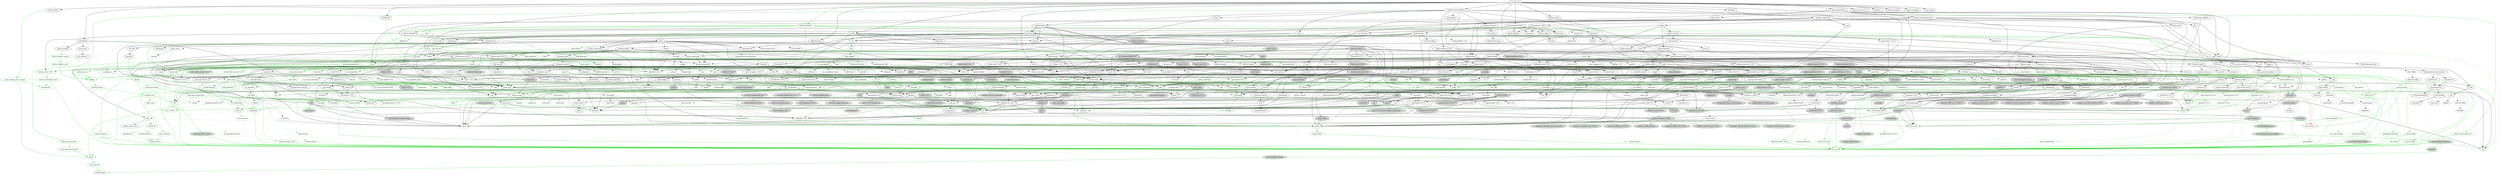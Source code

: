 digraph {
    0 [ label = "cat-gateway" shape = box]
    1 [ label = "anyhow" color = darkgreen]
    2 [ label = "base64 0.22.1" color = darkgreen]
    3 [ label = "bb8" ]
    4 [ label = "bb8-postgres" ]
    5 [ label = "bech32 0.11.0" ]
    6 [ label = "blake2b_simd" ]
    7 [ label = "build-info" ]
    8 [ label = "build-info-build" color = green3]
    9 [ label = "bytes" color = darkgreen]
    10 [ label = "c509-certificate" ]
    11 [ label = "cardano-blockchain-types" ]
    12 [ label = "cardano-chain-follower" ]
    13 [ label = "catalyst-signed-doc" ]
    14 [ label = "catalyst-types" ]
    15 [ label = "chrono" color = darkgreen]
    16 [ label = "clap" ]
    17 [ label = "const_format" ]
    18 [ label = "cpu-time" ]
    19 [ label = "crossbeam-skiplist" ]
    20 [ label = "dashmap 6.1.0" ]
    21 [ label = "derive_more 2.0.1" ]
    22 [ label = "dotenvy" ]
    23 [ label = "duration-string" ]
    24 [ label = "ed25519-dalek" ]
    25 [ label = "futures" ]
    26 [ label = "gethostname" ]
    27 [ label = "handlebars" ]
    28 [ label = "hex" ]
    29 [ label = "jsonschema 0.26.2" ]
    30 [ label = "local-ip-address" ]
    31 [ label = "memory-stats" ]
    32 [ label = "mime" color = darkgreen]
    33 [ label = "minijinja" ]
    34 [ label = "moka" ]
    35 [ label = "num-bigint 0.4.6" color = darkgreen]
    36 [ label = "num-traits" color = darkgreen]
    37 [ label = "oid-registry" ]
    38 [ label = "openssl" ]
    39 [ label = "pallas" ]
    40 [ label = "pallas-traverse 0.30.1" ]
    41 [ label = "panic-message" ]
    42 [ label = "poem" ]
    43 [ label = "poem-openapi" ]
    44 [ label = "poem-openapi-derive" color = green3]
    45 [ label = "prometheus" ]
    46 [ label = "rand 0.8.5" ]
    47 [ label = "rayon" ]
    48 [ label = "rbac-registration" ]
    49 [ label = "regex" color = darkgreen]
    50 [ label = "rust-embed" ]
    51 [ label = "scylla" ]
    52 [ label = "serde" color = darkgreen]
    53 [ label = "serde_json" color = darkgreen]
    54 [ label = "stats_alloc" ]
    55 [ label = "strum" ]
    56 [ label = "strum_macros" color = green3]
    57 [ label = "thiserror 1.0.69" color = darkgreen]
    58 [ label = "tokio" ]
    59 [ label = "tokio-postgres" ]
    60 [ label = "tracing" ]
    61 [ label = "tracing-subscriber" ]
    62 [ label = "ulid" ]
    63 [ label = "url" color = darkgreen]
    64 [ label = "uuid" ]
    65 [ label = "x509-cert" ]
    66 [ label = "async-trait" color = green3]
    67 [ label = "futures-util" ]
    68 [ label = "parking_lot" ]
    69 [ label = "arrayref" ]
    70 [ label = "arrayvec" ]
    71 [ label = "constant_time_eq" ]
    72 [ label = "bincode" color = darkgreen]
    73 [ label = "build-info-common" color = darkgreen]
    74 [ label = "build-info-proc" color = green3]
    75 [ label = "cargo_metadata" color = green3]
    76 [ label = "git2" color = green3, style = dashed]
    77 [ label = "glob" color = darkgreen]
    78 [ label = "pretty_assertions" color = green3]
    79 [ label = "rustc_version" color = green3]
    80 [ label = "zstd" color = darkgreen]
    81 [ label = "asn1-rs" ]
    82 [ label = "bimap" ]
    83 [ label = "minicbor 0.25.1" ]
    84 [ label = "oid" ]
    85 [ label = "once_cell" color = darkgreen]
    86 [ label = "thiserror 2.0.12" color = darkgreen]
    87 [ label = "cbork-utils" ]
    88 [ label = "dirs" ]
    89 [ label = "ouroboros" ]
    90 [ label = "crossbeam-channel" ]
    91 [ label = "crossbeam-epoch" ]
    92 [ label = "hickory-resolver" ]
    93 [ label = "http 1.2.0" color = darkgreen]
    94 [ label = "humantime" ]
    95 [ label = "logcall" color = green3]
    96 [ label = "memx" ]
    97 [ label = "mithril-client" ]
    98 [ label = "pallas-crypto 0.30.1" ]
    99 [ label = "pallas-hardano 0.30.1" ]
    100 [ label = "tar" ]
    101 [ label = "tracing-log" ]
    102 [ label = "ureq" ]
    103 [ label = "brotli" ]
    104 [ label = "coset" ]
    105 [ label = "jsonpath-rust" ]
    106 [ label = "jsonschema 0.28.3" ]
    107 [ label = "base64-url" ]
    108 [ label = "displaydoc" color = green3]
    109 [ label = "fluent-uri" ]
    110 [ label = "fmmap" ]
    111 [ label = "orx-concurrent-vec" ]
    112 [ label = "android-tzdata" color = darkgreen, style = "dashed,filled", fillcolor = lightgrey]
    113 [ label = "iana-time-zone" color = darkgreen, style = "dashed,filled", fillcolor = lightgrey]
    114 [ label = "js-sys" color = darkgreen, style = filled, fillcolor = lightgrey]
    115 [ label = "wasm-bindgen" color = darkgreen, style = filled, fillcolor = lightgrey]
    116 [ label = "windows-link" color = darkgreen, style = "dashed,filled", fillcolor = lightgrey]
    117 [ label = "clap_builder" ]
    118 [ label = "clap_derive" color = green3, style = dashed]
    119 [ label = "const_format_proc_macros" color = green3]
    120 [ label = "libc" color = darkgreen]
    121 [ label = "winapi" style = filled, fillcolor = lightgrey]
    122 [ label = "crossbeam-utils" ]
    123 [ label = "cfg-if" color = darkgreen]
    124 [ label = "hashbrown 0.14.5" ]
    125 [ label = "lock_api" ]
    126 [ label = "parking_lot_core" ]
    127 [ label = "derive_more-impl 2.0.1" color = green3]
    128 [ label = "curve25519-dalek" ]
    129 [ label = "ed25519" ]
    130 [ label = "rand_core 0.6.4" color = darkgreen]
    131 [ label = "sha2" color = darkgreen]
    132 [ label = "subtle" color = darkgreen]
    133 [ label = "zeroize" ]
    134 [ label = "futures-channel" ]
    135 [ label = "futures-core" ]
    136 [ label = "futures-executor" style = dashed]
    137 [ label = "futures-io" ]
    138 [ label = "futures-sink" ]
    139 [ label = "futures-task" ]
    140 [ label = "rustix 0.38.44" style = filled, fillcolor = lightgrey]
    141 [ label = "windows-targets 0.52.6" color = darkgreen, style = filled, fillcolor = lightgrey]
    142 [ label = "derive_builder" ]
    143 [ label = "log" color = darkgreen]
    144 [ label = "num-order" ]
    145 [ label = "pest" color = darkgreen]
    146 [ label = "pest_derive" color = green3]
    147 [ label = "ahash" ]
    148 [ label = "bytecount" ]
    149 [ label = "email_address" ]
    150 [ label = "fancy-regex" ]
    151 [ label = "fraction" ]
    152 [ label = "idna" color = darkgreen]
    153 [ label = "itoa" color = darkgreen]
    154 [ label = "num-cmp" ]
    155 [ label = "percent-encoding" color = darkgreen]
    156 [ label = "referencing 0.26.2" ]
    157 [ label = "regex-syntax 0.8.5" color = darkgreen]
    158 [ label = "reqwest" ]
    159 [ label = "uuid-simd" ]
    160 [ label = "neli" style = filled, fillcolor = lightgrey]
    161 [ label = "windows-sys 0.59.0" color = darkgreen, style = filled, fillcolor = lightgrey]
    162 [ label = "windows-sys 0.52.0" style = filled, fillcolor = lightgrey]
    163 [ label = "async-lock" style = dashed]
    164 [ label = "event-listener" style = dashed]
    165 [ label = "loom" style = filled, fillcolor = lightgrey]
    166 [ label = "portable-atomic" ]
    167 [ label = "smallvec" color = darkgreen]
    168 [ label = "tagptr" ]
    169 [ label = "num-integer" color = darkgreen]
    170 [ label = "autocfg" color = green3]
    171 [ label = "bitflags 2.9.0" color = darkgreen]
    172 [ label = "foreign-types" ]
    173 [ label = "openssl-macros" color = green3]
    174 [ label = "openssl-sys" ]
    175 [ label = "pallas-addresses 0.30.1" ]
    176 [ label = "pallas-codec 0.30.1" ]
    177 [ label = "pallas-configs" ]
    178 [ label = "pallas-network 0.30.1" ]
    179 [ label = "pallas-primitives 0.30.1" ]
    180 [ label = "pallas-txbuilder" ]
    181 [ label = "pallas-utxorpc" ]
    182 [ label = "itertools 0.13.0" ]
    183 [ label = "paste" color = green3]
    184 [ label = "async-compression" style = dashed]
    185 [ label = "cookie" style = dashed]
    186 [ label = "headers" ]
    187 [ label = "http-body-util" ]
    188 [ label = "hyper 1.6.0" ]
    189 [ label = "hyper-util" ]
    190 [ label = "mime_guess" style = dashed]
    191 [ label = "multer" style = dashed]
    192 [ label = "nix" style = filled, fillcolor = lightgrey]
    193 [ label = "opentelemetry" style = dashed]
    194 [ label = "opentelemetry-prometheus" style = dashed]
    195 [ label = "pin-project-lite" ]
    196 [ label = "poem-derive" color = green3]
    197 [ label = "quick-xml" ]
    198 [ label = "rfc7239" ]
    199 [ label = "serde_urlencoded" ]
    200 [ label = "serde_yaml" color = darkgreen]
    201 [ label = "sync_wrapper 1.0.2" ]
    202 [ label = "tempfile" color = darkgreen]
    203 [ label = "time" style = dashed]
    204 [ label = "tokio-stream" ]
    205 [ label = "tokio-util" ]
    206 [ label = "wildmatch" ]
    207 [ label = "derive_more 1.0.0" color = darkgreen]
    208 [ label = "indexmap 2.7.1" color = darkgreen]
    209 [ label = "darling" color = green3]
    210 [ label = "proc-macro-crate" color = green3]
    211 [ label = "proc-macro2" color = green3]
    212 [ label = "quote" color = green3]
    213 [ label = "syn 2.0.99" color = green3]
    214 [ label = "fnv" color = darkgreen]
    215 [ label = "lazy_static" ]
    216 [ label = "memchr" color = darkgreen]
    217 [ label = "protobuf" style = dashed]
    218 [ label = "rand_chacha 0.3.1" ]
    219 [ label = "either" color = darkgreen]
    220 [ label = "rayon-core" ]
    221 [ label = "der-parser" ]
    222 [ label = "aho-corasick" color = darkgreen, style = dashed]
    223 [ label = "regex-automata 0.4.9" color = darkgreen]
    224 [ label = "rust-embed-impl" color = green3]
    225 [ label = "rust-embed-utils" color = darkgreen]
    226 [ label = "walkdir" color = darkgreen]
    227 [ label = "arc-swap" ]
    228 [ label = "byteorder" ]
    229 [ label = "dashmap 5.5.3" ]
    230 [ label = "histogram" ]
    231 [ label = "lz4_flex" ]
    232 [ label = "rand_pcg" ]
    233 [ label = "scylla-cql" ]
    234 [ label = "scylla-macros" color = green3]
    235 [ label = "snap" ]
    236 [ label = "socket2" ]
    237 [ label = "tokio-openssl" style = dashed]
    238 [ label = "serde_derive" color = green3]
    239 [ label = "ryu" color = darkgreen]
    240 [ label = "heck 0.5.0" color = green3]
    241 [ label = "rustversion" color = red]
    242 [ label = "thiserror-impl 1.0.69" color = green3]
    243 [ label = "backtrace" style = filled, fillcolor = lightgrey]
    244 [ label = "mio" style = dashed]
    245 [ label = "signal-hook-registry" style = "dashed,filled", fillcolor = lightgrey]
    246 [ label = "tokio-macros" color = green3, style = dashed]
    247 [ label = "fallible-iterator" ]
    248 [ label = "phf" ]
    249 [ label = "postgres-protocol" ]
    250 [ label = "postgres-types" ]
    251 [ label = "rand 0.9.0" ]
    252 [ label = "whoami" ]
    253 [ label = "tracing-attributes" color = green3, style = dashed]
    254 [ label = "tracing-core" ]
    255 [ label = "matchers" style = dashed]
    256 [ label = "nu-ansi-term" style = dashed]
    257 [ label = "sharded-slab" style = dashed]
    258 [ label = "thread_local" style = dashed]
    259 [ label = "tracing-serde" style = dashed]
    260 [ label = "web-time" style = filled, fillcolor = lightgrey]
    261 [ label = "form_urlencoded" color = darkgreen]
    262 [ label = "getrandom 0.3.1" color = darkgreen, style = dashed]
    263 [ label = "const-oid" ]
    264 [ label = "der" ]
    265 [ label = "sha1" ]
    266 [ label = "signature" ]
    267 [ label = "spki" ]
    268 [ label = "tls_codec" style = dashed]
    269 [ label = "futures-macro" color = green3, style = dashed]
    270 [ label = "pin-utils" ]
    271 [ label = "slab" style = dashed]
    272 [ label = "semver" color = darkgreen]
    273 [ label = "proc-macro-error2" color = green3]
    274 [ label = "camino" color = green3]
    275 [ label = "cargo-platform" color = green3]
    276 [ label = "libgit2-sys" color = green3, style = dashed]
    277 [ label = "diff" color = green3]
    278 [ label = "yansi" color = green3]
    279 [ label = "zstd-safe" color = darkgreen]
    280 [ label = "asn1-rs-derive" color = green3]
    281 [ label = "asn1-rs-impl" color = green3]
    282 [ label = "nom" ]
    283 [ label = "rusticata-macros" ]
    284 [ label = "half 2.4.1" ]
    285 [ label = "minicbor-derive 0.15.3" color = green3, style = dashed]
    286 [ label = "thiserror-impl 2.0.12" color = green3]
    287 [ label = "dirs-sys" ]
    288 [ label = "aliasable" ]
    289 [ label = "ouroboros_macro" color = green3]
    290 [ label = "static_assertions" ]
    291 [ label = "hickory-proto" ]
    292 [ label = "ipconfig" style = "dashed,filled", fillcolor = lightgrey]
    293 [ label = "lru-cache" ]
    294 [ label = "resolv-conf" style = dashed]
    295 [ label = "rustls 0.21.12" style = dashed]
    296 [ label = "tokio-rustls 0.24.1" style = dashed]
    297 [ label = "proc-macro-error" color = green3]
    298 [ label = "cpufeatures" color = darkgreen, style = filled, fillcolor = lightgrey]
    299 [ label = "async-recursion" color = green3]
    300 [ label = "flate2" style = dashed]
    301 [ label = "flume" style = dashed]
    302 [ label = "getrandom 0.2.15" color = darkgreen]
    303 [ label = "mithril-common" style = filled, fillcolor = lightgrey]
    304 [ label = "slog" ]
    305 [ label = "cryptoxide" ]
    306 [ label = "binary-layout" ]
    307 [ label = "tap" ]
    308 [ label = "filetime" ]
    309 [ label = "xattr" style = "dashed,filled", fillcolor = lightgrey]
    310 [ label = "rustls 0.23.23" style = dashed]
    311 [ label = "rustls-native-certs 0.7.3" style = dashed]
    312 [ label = "rustls-pki-types" style = dashed]
    313 [ label = "webpki-roots" style = dashed]
    314 [ label = "alloc-no-stdlib" ]
    315 [ label = "alloc-stdlib" style = dashed]
    316 [ label = "brotli-decompressor" ]
    317 [ label = "ciborium" ]
    318 [ label = "ciborium-io" ]
    319 [ label = "referencing 0.28.3" ]
    320 [ label = "borrow-or-share" ]
    321 [ label = "ref-cast" ]
    322 [ label = "enum_dispatch" color = green3]
    323 [ label = "fs4" style = dashed]
    324 [ label = "memmap2" ]
    325 [ label = "parse-display" ]
    326 [ label = "orx-concurrent-option" ]
    327 [ label = "orx-fixed-vec" ]
    328 [ label = "orx-pinned-concurrent-col" ]
    329 [ label = "orx-pinned-vec" ]
    330 [ label = "orx-pseudo-default" ]
    331 [ label = "orx-split-vec" ]
    332 [ label = "android_system_properties" color = darkgreen, style = "dashed,filled", fillcolor = lightgrey]
    333 [ label = "core-foundation-sys" color = darkgreen, style = "dashed,filled", fillcolor = lightgrey]
    334 [ label = "iana-time-zone-haiku" color = darkgreen, style = "dashed,filled", fillcolor = lightgrey]
    335 [ label = "windows-core 0.52.0" color = darkgreen, style = "dashed,filled", fillcolor = lightgrey]
    336 [ label = "wasm-bindgen-macro" color = green3, style = filled, fillcolor = lightgrey]
    337 [ label = "anstream" style = dashed]
    338 [ label = "anstyle" ]
    339 [ label = "clap_lex" ]
    340 [ label = "strsim" color = darkgreen, style = dashed]
    341 [ label = "unicode-xid" color = green3]
    342 [ label = "winapi-i686-pc-windows-gnu" style = filled, fillcolor = lightgrey]
    343 [ label = "winapi-x86_64-pc-windows-gnu" style = filled, fillcolor = lightgrey]
    344 [ label = "allocator-api2" style = dashed]
    345 [ label = "scopeguard" ]
    346 [ label = "redox_syscall" style = filled, fillcolor = lightgrey]
    347 [ label = "curve25519-dalek-derive" color = green3, style = filled, fillcolor = lightgrey]
    348 [ label = "digest 0.10.7" color = darkgreen]
    349 [ label = "fiat-crypto" style = filled, fillcolor = lightgrey]
    350 [ label = "pkcs8" style = dashed]
    351 [ label = "zeroize_derive" color = green3, style = dashed]
    352 [ label = "errno" color = darkgreen, style = filled, fillcolor = lightgrey]
    353 [ label = "linux-raw-sys 0.4.15" style = filled, fillcolor = lightgrey]
    354 [ label = "windows_aarch64_gnullvm 0.52.6" color = darkgreen, style = filled, fillcolor = lightgrey]
    355 [ label = "windows_aarch64_msvc 0.52.6" color = darkgreen, style = filled, fillcolor = lightgrey]
    356 [ label = "windows_i686_gnu 0.52.6" color = darkgreen, style = filled, fillcolor = lightgrey]
    357 [ label = "windows_i686_gnullvm" color = darkgreen, style = filled, fillcolor = lightgrey]
    358 [ label = "windows_i686_msvc 0.52.6" color = darkgreen, style = filled, fillcolor = lightgrey]
    359 [ label = "windows_x86_64_gnu 0.52.6" color = darkgreen, style = filled, fillcolor = lightgrey]
    360 [ label = "windows_x86_64_gnullvm 0.52.6" color = darkgreen, style = filled, fillcolor = lightgrey]
    361 [ label = "windows_x86_64_msvc 0.52.6" color = darkgreen, style = filled, fillcolor = lightgrey]
    362 [ label = "derive_builder_macro" color = green3]
    363 [ label = "num-modular" ]
    364 [ label = "ucd-trie" color = darkgreen]
    365 [ label = "pest_generator" color = green3]
    366 [ label = "version_check" color = green3]
    367 [ label = "zerocopy 0.7.35" ]
    368 [ label = "bit-set" ]
    369 [ label = "num" ]
    370 [ label = "idna_adapter" color = darkgreen]
    371 [ label = "utf8_iter" color = darkgreen]
    372 [ label = "encoding_rs" style = dashed]
    373 [ label = "h2 0.4.8" style = dashed]
    374 [ label = "http-body 1.0.1" ]
    375 [ label = "hyper-rustls" style = "dashed,filled", fillcolor = lightgrey]
    376 [ label = "ipnet" ]
    377 [ label = "quinn" style = "dashed,filled", fillcolor = lightgrey]
    378 [ label = "rustls-native-certs 0.8.1" style = "dashed,filled", fillcolor = lightgrey]
    379 [ label = "rustls-pemfile 2.2.0" style = dashed]
    380 [ label = "system-configuration" style = "dashed,filled", fillcolor = lightgrey]
    381 [ label = "tokio-rustls 0.26.2" style = "dashed,filled", fillcolor = lightgrey]
    382 [ label = "tower 0.5.2" style = filled, fillcolor = lightgrey]
    383 [ label = "tower-service" ]
    384 [ label = "wasm-bindgen-futures" style = filled, fillcolor = lightgrey]
    385 [ label = "wasm-streams" style = "dashed,filled", fillcolor = lightgrey]
    386 [ label = "web-sys" style = filled, fillcolor = lightgrey]
    387 [ label = "windows-registry" style = filled, fillcolor = lightgrey]
    388 [ label = "outref" ]
    389 [ label = "vsimd" ]
    390 [ label = "neli-proc-macros" color = green3, style = filled, fillcolor = lightgrey]
    391 [ label = "event-listener-strategy" style = dashed]
    392 [ label = "concurrent-queue" style = dashed]
    393 [ label = "parking" style = "dashed,filled", fillcolor = lightgrey]
    394 [ label = "generator" style = filled, fillcolor = lightgrey]
    395 [ label = "scoped-tls" style = filled, fillcolor = lightgrey]
    396 [ label = "foreign-types-shared" ]
    397 [ label = "cc" color = green3]
    398 [ label = "openssl-src" color = green3, style = dashed]
    399 [ label = "pkg-config" color = green3]
    400 [ label = "vcpkg" color = green3]
    401 [ label = "base58" ]
    402 [ label = "bech32 0.9.1" ]
    403 [ label = "crc" ]
    404 [ label = "minicbor 0.20.0" ]
    405 [ label = "num-rational" ]
    406 [ label = "serde_with 3.12.0" ]
    407 [ label = "criterion" ]
    408 [ label = "pallas-wallet" ]
    409 [ label = "pallas-applying" ]
    410 [ label = "prost-types 0.13.5" ]
    411 [ label = "utxorpc-spec" ]
    412 [ label = "aes-gcm" style = dashed]
    413 [ label = "hkdf" style = dashed]
    414 [ label = "hmac" ]
    415 [ label = "base64 0.21.7" ]
    416 [ label = "headers-core" ]
    417 [ label = "httpdate" ]
    418 [ label = "httparse" style = dashed]
    419 [ label = "want" style = dashed]
    420 [ label = "unicase" color = darkgreen, style = dashed]
    421 [ label = "spin" style = dashed]
    422 [ label = "cfg_aliases" color = green3, style = filled, fillcolor = lightgrey]
    423 [ label = "opentelemetry_sdk" style = dashed]
    424 [ label = "uncased" ]
    425 [ label = "unsafe-libyaml" color = darkgreen]
    426 [ label = "fastrand" color = darkgreen]
    427 [ label = "rustix 1.0.1" color = darkgreen, style = filled, fillcolor = lightgrey]
    428 [ label = "deranged" style = dashed]
    429 [ label = "num-conv" color = darkgreen, style = dashed]
    430 [ label = "powerfmt" style = dashed]
    431 [ label = "time-core" color = darkgreen, style = dashed]
    432 [ label = "time-macros" color = green3, style = dashed]
    433 [ label = "derive_more-impl 1.0.0" color = green3]
    434 [ label = "equivalent" color = darkgreen]
    435 [ label = "hashbrown 0.15.2" color = darkgreen]
    436 [ label = "darling_core" color = green3]
    437 [ label = "darling_macro" color = green3]
    438 [ label = "toml_edit" color = green3]
    439 [ label = "unicode-ident" color = green3]
    440 [ label = "ppv-lite86" ]
    441 [ label = "crossbeam-deque" ]
    442 [ label = "same-file" color = darkgreen]
    443 [ label = "winapi-util" color = darkgreen, style = filled, fillcolor = lightgrey]
    444 [ label = "twox-hash" style = dashed]
    445 [ label = "bigdecimal" style = dashed]
    446 [ label = "num-bigint 0.3.3" style = dashed]
    447 [ label = "secrecy" style = dashed]
    448 [ label = "stable_deref_trait" color = darkgreen]
    449 [ label = "yoke" color = darkgreen]
    450 [ label = "addr2line" style = filled, fillcolor = lightgrey]
    451 [ label = "miniz_oxide" ]
    452 [ label = "object" style = filled, fillcolor = lightgrey]
    453 [ label = "rustc-demangle" style = filled, fillcolor = lightgrey]
    454 [ label = "wasi 0.11.0+wasi-snapshot-preview1" color = darkgreen, style = filled, fillcolor = lightgrey]
    455 [ label = "phf_shared" ]
    456 [ label = "md-5" ]
    457 [ label = "stringprep" ]
    458 [ label = "rand_chacha 0.9.0" style = dashed]
    459 [ label = "rand_core 0.9.3" ]
    460 [ label = "zerocopy 0.8.23" ]
    461 [ label = "wasite" style = filled, fillcolor = lightgrey]
    462 [ label = "valuable" style = "dashed,filled", fillcolor = lightgrey]
    463 [ label = "regex-automata 0.1.10" style = dashed]
    464 [ label = "overload" style = dashed]
    465 [ label = "wasi 0.13.3+wasi-0.2.2" color = darkgreen, style = "dashed,filled", fillcolor = lightgrey]
    466 [ label = "der_derive" color = green3, style = dashed]
    467 [ label = "flagset" style = dashed]
    468 [ label = "pem-rfc7468" style = dashed]
    469 [ label = "base64ct" style = dashed]
    470 [ label = "tls_codec_derive" color = green3, style = dashed]
    471 [ label = "proc-macro-error-attr2" color = green3]
    472 [ label = "libz-sys" color = green3, style = dashed]
    473 [ label = "zstd-sys" color = darkgreen]
    474 [ label = "synstructure" color = green3]
    475 [ label = "minimal-lexical" ]
    476 [ label = "crunchy" style = filled, fillcolor = lightgrey]
    477 [ label = "option-ext" ]
    478 [ label = "redox_users" style = filled, fillcolor = lightgrey]
    479 [ label = "windows-sys 0.48.0" style = filled, fillcolor = lightgrey]
    480 [ label = "heck 0.4.1" color = green3]
    481 [ label = "proc-macro2-diagnostics" color = green3]
    482 [ label = "data-encoding" ]
    483 [ label = "enum-as-inner" color = green3]
    484 [ label = "rustls-pemfile 1.0.4" style = dashed]
    485 [ label = "tinyvec" ]
    486 [ label = "widestring" style = "dashed,filled", fillcolor = lightgrey]
    487 [ label = "winreg" style = "dashed,filled", fillcolor = lightgrey]
    488 [ label = "linked-hash-map" ]
    489 [ label = "hostname" style = dashed]
    490 [ label = "quick-error" style = dashed]
    491 [ label = "ring" style = dashed]
    492 [ label = "rustls-webpki 0.101.7" style = dashed]
    493 [ label = "sct" style = dashed]
    494 [ label = "proc-macro-error-attr" color = green3]
    495 [ label = "syn 1.0.109" color = green3]
    496 [ label = "crc32fast" style = dashed]
    497 [ label = "nanorand" style = dashed]
    498 [ label = "blake2 0.10.6" style = filled, fillcolor = lightgrey]
    499 [ label = "ckb-merkle-mountain-range" style = filled, fillcolor = lightgrey]
    500 [ label = "fixed" style = filled, fillcolor = lightgrey]
    501 [ label = "kes-summed-ed25519" style = filled, fillcolor = lightgrey]
    502 [ label = "mithril-build-script" color = green3, style = filled, fillcolor = lightgrey]
    503 [ label = "mithril-stm" style = filled, fillcolor = lightgrey]
    504 [ label = "pallas-addresses 0.31.0" style = "dashed,filled", fillcolor = lightgrey]
    505 [ label = "pallas-codec 0.31.0" style = "dashed,filled", fillcolor = lightgrey]
    506 [ label = "pallas-hardano 0.31.0" style = "dashed,filled", fillcolor = lightgrey]
    507 [ label = "pallas-network 0.31.0" style = "dashed,filled", fillcolor = lightgrey]
    508 [ label = "pallas-primitives 0.31.0" style = "dashed,filled", fillcolor = lightgrey]
    509 [ label = "pallas-traverse 0.31.0" style = "dashed,filled", fillcolor = lightgrey]
    510 [ label = "serde_bytes" style = filled, fillcolor = lightgrey]
    511 [ label = "typetag" style = filled, fillcolor = lightgrey]
    512 [ label = "doc-comment" ]
    513 [ label = "libredox" style = filled, fillcolor = lightgrey]
    514 [ label = "rustls-webpki 0.102.8" style = dashed]
    515 [ label = "openssl-probe" style = "dashed,filled", fillcolor = lightgrey]
    516 [ label = "schannel" style = "dashed,filled", fillcolor = lightgrey]
    517 [ label = "security-framework 2.11.1" style = "dashed,filled", fillcolor = lightgrey]
    518 [ label = "ciborium-ll" ]
    519 [ label = "ref-cast-impl" color = green3]
    520 [ label = "parse-display-derive" color = green3]
    521 [ label = "orx-iterable" ]
    522 [ label = "wasm-bindgen-macro-support" color = green3, style = filled, fillcolor = lightgrey]
    523 [ label = "anstyle-parse" style = dashed]
    524 [ label = "anstyle-query" style = dashed]
    525 [ label = "anstyle-wincon" style = "dashed,filled", fillcolor = lightgrey]
    526 [ label = "colorchoice" style = dashed]
    527 [ label = "is_terminal_polyfill" style = dashed]
    528 [ label = "utf8parse" style = dashed]
    529 [ label = "block-buffer" color = darkgreen, style = dashed]
    530 [ label = "crypto-common" color = darkgreen]
    531 [ label = "derive_builder_core" color = green3]
    532 [ label = "pest_meta" color = green3]
    533 [ label = "zerocopy-derive 0.7.35" color = green3]
    534 [ label = "bit-vec" ]
    535 [ label = "num-complex" ]
    536 [ label = "num-iter" ]
    537 [ label = "icu_normalizer" color = darkgreen]
    538 [ label = "icu_properties" color = darkgreen]
    539 [ label = "atomic-waker" style = dashed]
    540 [ label = "quinn-proto" style = "dashed,filled", fillcolor = lightgrey]
    541 [ label = "quinn-udp" style = "dashed,filled", fillcolor = lightgrey]
    542 [ label = "rustc-hash" style = "dashed,filled", fillcolor = lightgrey]
    543 [ label = "security-framework 3.2.0" style = "dashed,filled", fillcolor = lightgrey]
    544 [ label = "core-foundation 0.9.4" style = "dashed,filled", fillcolor = lightgrey]
    545 [ label = "system-configuration-sys" style = "dashed,filled", fillcolor = lightgrey]
    546 [ label = "tower-layer" ]
    547 [ label = "windows-result" style = filled, fillcolor = lightgrey]
    548 [ label = "windows-strings" style = filled, fillcolor = lightgrey]
    549 [ label = "windows" style = filled, fillcolor = lightgrey]
    550 [ label = "jobserver" color = green3, style = dashed]
    551 [ label = "shlex" color = green3]
    552 [ label = "crc-catalog" ]
    553 [ label = "half 1.8.3" style = dashed]
    554 [ label = "minicbor-derive 0.13.0" color = green3, style = dashed]
    555 [ label = "indexmap 1.9.3" style = dashed]
    556 [ label = "serde_with_macros 3.12.0" color = green3, style = dashed]
    557 [ label = "anes" ]
    558 [ label = "cast" ]
    559 [ label = "criterion-plot" ]
    560 [ label = "is-terminal" ]
    561 [ label = "itertools 0.10.5" ]
    562 [ label = "oorandom" ]
    563 [ label = "plotters" style = dashed]
    564 [ label = "tinytemplate" ]
    565 [ label = "bip39" ]
    566 [ label = "ed25519-bip32" ]
    567 [ label = "prost 0.13.5" ]
    568 [ label = "pbjson" ]
    569 [ label = "pbjson-types" ]
    570 [ label = "prost 0.12.6" color = darkgreen]
    571 [ label = "tonic" ]
    572 [ label = "aead" style = dashed]
    573 [ label = "aes" style = dashed]
    574 [ label = "cipher" style = dashed]
    575 [ label = "ctr" style = dashed]
    576 [ label = "ghash" style = dashed]
    577 [ label = "try-lock" style = dashed]
    578 [ label = "linux-raw-sys 0.9.2" color = darkgreen, style = filled, fillcolor = lightgrey]
    579 [ label = "ident_case" color = green3]
    580 [ label = "toml_datetime" color = green3]
    581 [ label = "winnow" color = green3, style = dashed]
    582 [ label = "libm" style = dashed]
    583 [ label = "yoke-derive" color = green3, style = dashed]
    584 [ label = "zerofrom" color = darkgreen]
    585 [ label = "gimli" style = filled, fillcolor = lightgrey]
    586 [ label = "adler2" ]
    587 [ label = "siphasher" ]
    588 [ label = "unicode-bidi" ]
    589 [ label = "unicode-normalization" ]
    590 [ label = "unicode-properties" ]
    591 [ label = "zerocopy-derive 0.8.23" color = green3, style = filled, fillcolor = lightgrey]
    592 [ label = "regex-syntax 0.6.29" style = dashed]
    593 [ label = "wit-bindgen-rt" color = darkgreen, style = "dashed,filled", fillcolor = lightgrey]
    594 [ label = "windows-targets 0.48.5" style = filled, fillcolor = lightgrey]
    595 [ label = "tinyvec_macros" style = dashed]
    596 [ label = "match_cfg" style = dashed]
    597 [ label = "untrusted" style = dashed]
    598 [ label = "az" style = filled, fillcolor = lightgrey]
    599 [ label = "bytemuck" style = filled, fillcolor = lightgrey]
    600 [ label = "typenum" color = darkgreen]
    601 [ label = "blake2 0.9.2" style = filled, fillcolor = lightgrey]
    602 [ label = "rand_core 0.5.1" style = filled, fillcolor = lightgrey]
    603 [ label = "serde_with 2.3.3" style = "dashed,filled", fillcolor = lightgrey]
    604 [ label = "blst" style = filled, fillcolor = lightgrey]
    605 [ label = "pallas-crypto 0.31.0" style = "dashed,filled", fillcolor = lightgrey]
    606 [ label = "erased-serde" style = filled, fillcolor = lightgrey]
    607 [ label = "inventory" style = filled, fillcolor = lightgrey]
    608 [ label = "typetag-impl" color = green3, style = filled, fillcolor = lightgrey]
    609 [ label = "security-framework-sys" style = "dashed,filled", fillcolor = lightgrey]
    610 [ label = "structmeta" color = green3]
    611 [ label = "orx-self-or" ]
    612 [ label = "wasm-bindgen-backend" color = green3, style = filled, fillcolor = lightgrey]
    613 [ label = "wasm-bindgen-shared" color = green3, style = filled, fillcolor = lightgrey]
    614 [ label = "generic-array" color = darkgreen]
    615 [ label = "icu_collections" color = darkgreen]
    616 [ label = "icu_normalizer_data" color = darkgreen, style = dashed]
    617 [ label = "icu_provider" color = darkgreen]
    618 [ label = "utf16_iter" color = darkgreen]
    619 [ label = "write16" color = darkgreen]
    620 [ label = "zerovec" color = darkgreen]
    621 [ label = "icu_locid_transform" color = darkgreen, style = dashed]
    622 [ label = "icu_properties_data" color = darkgreen, style = dashed]
    623 [ label = "tinystr" color = darkgreen]
    624 [ label = "core-foundation 0.10.0" style = "dashed,filled", fillcolor = lightgrey]
    625 [ label = "windows-core 0.58.0" style = filled, fillcolor = lightgrey]
    626 [ label = "hashbrown 0.12.3" style = dashed]
    627 [ label = "hermit-abi 0.5.0" style = filled, fillcolor = lightgrey]
    628 [ label = "plotters-backend" style = dashed]
    629 [ label = "plotters-svg" style = dashed]
    630 [ label = "bitcoin_hashes" ]
    631 [ label = "prost-derive 0.13.5" color = green3, style = dashed]
    632 [ label = "pbjson-build" color = green3]
    633 [ label = "prost-build" color = green3]
    634 [ label = "prost-derive 0.12.6" color = green3, style = dashed]
    635 [ label = "async-stream" style = dashed]
    636 [ label = "axum" style = dashed]
    637 [ label = "h2 0.3.26" style = dashed]
    638 [ label = "http 0.2.12" ]
    639 [ label = "http-body 0.4.6" ]
    640 [ label = "hyper 0.14.32" style = dashed]
    641 [ label = "hyper-timeout" style = dashed]
    642 [ label = "pin-project" ]
    643 [ label = "tower 0.4.13" style = dashed]
    644 [ label = "inout" style = dashed]
    645 [ label = "opaque-debug" ]
    646 [ label = "polyval" style = dashed]
    647 [ label = "zerofrom-derive" color = green3, style = dashed]
    648 [ label = "windows_aarch64_gnullvm 0.48.5" style = filled, fillcolor = lightgrey]
    649 [ label = "windows_aarch64_msvc 0.48.5" style = filled, fillcolor = lightgrey]
    650 [ label = "windows_i686_gnu 0.48.5" style = filled, fillcolor = lightgrey]
    651 [ label = "windows_i686_msvc 0.48.5" style = filled, fillcolor = lightgrey]
    652 [ label = "windows_x86_64_gnu 0.48.5" style = filled, fillcolor = lightgrey]
    653 [ label = "windows_x86_64_gnullvm 0.48.5" style = filled, fillcolor = lightgrey]
    654 [ label = "windows_x86_64_msvc 0.48.5" style = filled, fillcolor = lightgrey]
    655 [ label = "crypto-mac" style = filled, fillcolor = lightgrey]
    656 [ label = "digest 0.9.0" style = filled, fillcolor = lightgrey]
    657 [ label = "base64 0.13.1" style = "dashed,filled", fillcolor = lightgrey]
    658 [ label = "serde_with_macros 2.3.3" color = green3, style = "dashed,filled", fillcolor = lightgrey]
    659 [ label = "threadpool" style = filled, fillcolor = lightgrey]
    660 [ label = "typeid" style = filled, fillcolor = lightgrey]
    661 [ label = "structmeta-derive" color = green3]
    662 [ label = "bumpalo" color = green3, style = filled, fillcolor = lightgrey]
    663 [ label = "icu_locid" color = darkgreen]
    664 [ label = "icu_provider_macros" color = green3, style = dashed]
    665 [ label = "writeable" color = darkgreen]
    666 [ label = "zerovec-derive" color = green3, style = dashed]
    667 [ label = "icu_locid_transform_data" color = darkgreen, style = dashed]
    668 [ label = "windows-implement" color = green3, style = filled, fillcolor = lightgrey]
    669 [ label = "windows-interface" color = green3, style = filled, fillcolor = lightgrey]
    670 [ label = "bitcoin-internals" ]
    671 [ label = "hex-conservative" ]
    672 [ label = "itertools 0.14.0" color = green3, style = dashed]
    673 [ label = "itertools 0.11.0" color = green3]
    674 [ label = "prost-types 0.12.6" color = green3]
    675 [ label = "itertools 0.12.1" color = green3]
    676 [ label = "multimap" color = green3]
    677 [ label = "petgraph" color = green3]
    678 [ label = "prettyplease" color = green3, style = dashed]
    679 [ label = "async-stream-impl" color = green3, style = dashed]
    680 [ label = "axum-core" style = dashed]
    681 [ label = "bitflags 1.3.2" style = dashed]
    682 [ label = "matchit" style = dashed]
    683 [ label = "sync_wrapper 0.1.2" style = dashed]
    684 [ label = "tokio-io-timeout" style = dashed]
    685 [ label = "pin-project-internal" color = green3]
    686 [ label = "universal-hash" style = dashed]
    687 [ label = "num_cpus" style = filled, fillcolor = lightgrey]
    688 [ label = "litemap" color = darkgreen]
    689 [ label = "fixedbitset" color = green3]
    690 [ label = "hermit-abi 0.3.9" style = filled, fillcolor = lightgrey]
    0 -> 4 [ ]
    0 -> 7 [ ]
    0 -> 8 [ color = green3]
    0 -> 12 [ ]
    0 -> 13 [ ]
    0 -> 17 [ ]
    0 -> 21 [ ]
    0 -> 22 [ ]
    0 -> 23 [ ]
    0 -> 26 [ ]
    0 -> 27 [ ]
    0 -> 29 [ ]
    0 -> 30 [ ]
    0 -> 31 [ ]
    0 -> 33 [ ]
    0 -> 41 [ ]
    0 -> 43 [ ]
    0 -> 48 [ ]
    0 -> 51 [ ]
    0 -> 54 [ ]
    0 -> 62 [ ]
    3 -> 66 [ color = green3]
    3 -> 67 [ ]
    3 -> 58 [ ]
    4 -> 3 [ ]
    4 -> 59 [ ]
    6 -> 69 [ ]
    6 -> 70 [ ]
    6 -> 71 [ ]
    7 -> 74 [ color = green3]
    8 -> 1 [ color = green3]
    8 -> 2 [ color = green3]
    8 -> 72 [ color = green3]
    8 -> 73 [ color = green3]
    8 -> 75 [ color = green3]
    8 -> 76 [ color = green3, style = dotted]
    8 -> 77 [ color = green3]
    8 -> 78 [ color = green3]
    8 -> 79 [ color = green3]
    8 -> 80 [ color = green3]
    10 -> 1 [ ]
    10 -> 82 [ ]
    10 -> 24 [ ]
    10 -> 28 [ ]
    10 -> 83 [ ]
    10 -> 84 [ ]
    10 -> 37 [ ]
    10 -> 49 [ ]
    10 -> 55 [ ]
    10 -> 86 [ ]
    11 -> 14 [ ]
    11 -> 87 [ ]
    11 -> 20 [ ]
    11 -> 88 [ ]
    11 -> 89 [ ]
    11 -> 39 [ ]
    11 -> 55 [ ]
    12 -> 11 [ ]
    12 -> 18 [ ]
    12 -> 19 [ ]
    12 -> 92 [ ]
    12 -> 94 [ ]
    12 -> 95 [ color = green3]
    12 -> 96 [ ]
    12 -> 97 [ ]
    12 -> 34 [ ]
    12 -> 99 [ ]
    12 -> 102 [ ]
    13 -> 1 [ ]
    13 -> 103 [ ]
    13 -> 14 [ ]
    13 -> 16 [ ]
    13 -> 104 [ ]
    13 -> 25 [ ]
    13 -> 105 [ ]
    13 -> 106 [ ]
    13 -> 55 [ ]
    14 -> 107 [ ]
    14 -> 6 [ ]
    14 -> 15 [ ]
    14 -> 108 [ color = green3]
    14 -> 24 [ ]
    14 -> 109 [ ]
    14 -> 110 [ ]
    14 -> 83 [ ]
    14 -> 111 [ ]
    14 -> 98 [ ]
    14 -> 86 [ ]
    14 -> 60 [ ]
    14 -> 64 [ ]
    15 -> 112 [ color = darkgreen, arrowType = empty, fillcolor = lightgrey, style = dotted]
    15 -> 113 [ color = darkgreen, arrowType = empty, fillcolor = lightgrey, style = dotted]
    15 -> 36 [ color = darkgreen]
    15 -> 52 [ color = darkgreen, style = dotted]
    15 -> 116 [ color = darkgreen, arrowType = empty, fillcolor = lightgrey, style = dotted]
    16 -> 117 [ ]
    16 -> 118 [ color = green3, style = dotted]
    17 -> 119 [ color = green3]
    18 -> 120 [ arrowType = empty, fillcolor = lightgrey]
    18 -> 121 [ arrowType = empty, fillcolor = lightgrey]
    19 -> 91 [ ]
    20 -> 124 [ ]
    20 -> 125 [ ]
    20 -> 126 [ ]
    20 -> 47 [ style = dotted]
    21 -> 127 [ color = green3]
    24 -> 128 [ ]
    24 -> 129 [ ]
    24 -> 131 [ ]
    25 -> 136 [ style = dotted]
    26 -> 140 [ arrowType = empty, fillcolor = lightgrey]
    27 -> 142 [ ]
    27 -> 144 [ ]
    27 -> 146 [ color = green3]
    27 -> 53 [ ]
    29 -> 148 [ ]
    29 -> 149 [ ]
    29 -> 150 [ ]
    29 -> 151 [ ]
    29 -> 154 [ ]
    29 -> 156 [ ]
    29 -> 158 [ style = dotted]
    29 -> 159 [ ]
    30 -> 160 [ arrowType = empty, fillcolor = lightgrey]
    30 -> 57 [ ]
    30 -> 161 [ arrowType = empty, fillcolor = lightgrey]
    31 -> 120 [ arrowType = empty, fillcolor = lightgrey]
    31 -> 162 [ arrowType = empty, fillcolor = lightgrey]
    33 -> 52 [ ]
    34 -> 163 [ style = dotted]
    34 -> 90 [ ]
    34 -> 91 [ ]
    34 -> 67 [ style = dotted]
    34 -> 165 [ arrowType = empty, fillcolor = lightgrey]
    34 -> 68 [ ]
    34 -> 166 [ ]
    34 -> 79 [ color = green3, arrowType = empty, fillcolor = lightgrey]
    34 -> 168 [ ]
    34 -> 57 [ ]
    34 -> 64 [ ]
    35 -> 169 [ color = darkgreen]
    36 -> 170 [ color = green3]
    37 -> 81 [ ]
    38 -> 171 [ ]
    38 -> 123 [ ]
    38 -> 172 [ ]
    38 -> 85 [ ]
    38 -> 173 [ color = green3]
    38 -> 174 [ ]
    39 -> 177 [ ]
    39 -> 178 [ ]
    39 -> 180 [ ]
    39 -> 181 [ ]
    40 -> 182 [ ]
    40 -> 175 [ ]
    40 -> 179 [ ]
    40 -> 183 [ color = green3]
    42 -> 184 [ style = dotted]
    42 -> 15 [ style = dotted]
    42 -> 185 [ style = dotted]
    42 -> 186 [ ]
    42 -> 28 [ style = dotted]
    42 -> 187 [ ]
    42 -> 189 [ ]
    42 -> 190 [ style = dotted]
    42 -> 191 [ style = dotted]
    42 -> 192 [ arrowType = empty, fillcolor = lightgrey]
    42 -> 194 [ style = dotted]
    42 -> 196 [ color = green3]
    42 -> 197 [ style = dotted]
    42 -> 49 [ ]
    42 -> 198 [ ]
    42 -> 50 [ style = dotted]
    42 -> 53 [ ]
    42 -> 199 [ ]
    42 -> 200 [ style = dotted]
    42 -> 201 [ ]
    42 -> 202 [ style = dotted]
    42 -> 204 [ style = dotted]
    42 -> 206 [ ]
    43 -> 207 [ ]
    43 -> 42 [ ]
    43 -> 44 [ color = green3]
    43 -> 63 [ style = dotted]
    43 -> 64 [ style = dotted]
    44 -> 209 [ color = green3]
    44 -> 93 [ color = green3]
    44 -> 32 [ color = green3]
    44 -> 210 [ color = green3]
    44 -> 49 [ color = green3]
    44 -> 57 [ color = green3]
    45 -> 214 [ ]
    45 -> 215 [ ]
    45 -> 216 [ ]
    45 -> 68 [ ]
    45 -> 217 [ style = dotted]
    45 -> 57 [ ]
    46 -> 218 [ style = dotted]
    47 -> 219 [ ]
    47 -> 220 [ ]
    48 -> 103 [ ]
    48 -> 10 [ ]
    48 -> 11 [ ]
    48 -> 221 [ ]
    48 -> 65 [ ]
    48 -> 80 [ ]
    49 -> 223 [ color = darkgreen]
    50 -> 224 [ color = green3]
    51 -> 227 [ ]
    51 -> 2 [ style = dotted]
    51 -> 229 [ ]
    51 -> 25 [ ]
    51 -> 230 [ ]
    51 -> 182 [ ]
    51 -> 215 [ ]
    51 -> 46 [ ]
    51 -> 232 [ ]
    51 -> 233 [ ]
    51 -> 200 [ style = dotted]
    51 -> 237 [ style = dotted]
    51 -> 60 [ ]
    51 -> 63 [ style = dotted]
    52 -> 238 [ color = green3, style = dotted]
    52 -> 238 [ color = green3, arrowType = empty, fillcolor = lightgrey]
    53 -> 153 [ color = darkgreen]
    53 -> 216 [ color = darkgreen]
    53 -> 239 [ color = darkgreen]
    53 -> 52 [ color = darkgreen]
    55 -> 56 [ color = green3, style = dotted]
    56 -> 240 [ color = green3]
    56 -> 241 [ color = green3]
    56 -> 213 [ color = green3]
    57 -> 242 [ color = green3]
    58 -> 243 [ arrowType = empty, fillcolor = lightgrey]
    58 -> 9 [ style = dotted]
    58 -> 244 [ style = dotted]
    58 -> 68 [ style = dotted]
    58 -> 195 [ ]
    58 -> 245 [ arrowType = empty, fillcolor = lightgrey, style = dotted]
    58 -> 236 [ arrowType = empty, fillcolor = lightgrey, style = dotted]
    58 -> 246 [ color = green3, style = dotted]
    59 -> 66 [ color = green3]
    59 -> 67 [ ]
    59 -> 155 [ ]
    59 -> 248 [ ]
    59 -> 250 [ ]
    59 -> 205 [ ]
    59 -> 252 [ ]
    60 -> 143 [ style = dotted]
    60 -> 195 [ ]
    60 -> 253 [ color = green3, style = dotted]
    60 -> 254 [ ]
    61 -> 255 [ style = dotted]
    61 -> 256 [ style = dotted]
    61 -> 49 [ style = dotted]
    61 -> 53 [ style = dotted]
    61 -> 257 [ style = dotted]
    61 -> 167 [ style = dotted]
    61 -> 258 [ style = dotted]
    61 -> 203 [ style = dotted]
    61 -> 60 [ style = dotted]
    61 -> 101 [ style = dotted]
    61 -> 259 [ style = dotted]
    62 -> 251 [ style = dotted]
    62 -> 64 [ style = dotted]
    62 -> 260 [ arrowType = empty, fillcolor = lightgrey]
    63 -> 261 [ color = darkgreen]
    63 -> 152 [ color = darkgreen]
    64 -> 262 [ arrowType = empty, fillcolor = lightgrey, style = dotted]
    64 -> 52 [ style = dotted]
    65 -> 265 [ style = dotted]
    65 -> 266 [ style = dotted]
    65 -> 267 [ ]
    65 -> 268 [ style = dotted]
    66 -> 213 [ color = green3]
    67 -> 134 [ style = dotted]
    67 -> 137 [ style = dotted]
    67 -> 269 [ color = green3, style = dotted]
    67 -> 139 [ ]
    67 -> 216 [ style = dotted]
    67 -> 195 [ ]
    67 -> 270 [ ]
    67 -> 271 [ style = dotted]
    68 -> 125 [ ]
    68 -> 126 [ ]
    72 -> 52 [ color = darkgreen]
    73 -> 15 [ color = darkgreen]
    73 -> 207 [ color = darkgreen]
    73 -> 272 [ color = darkgreen]
    74 -> 1 [ color = green3]
    74 -> 2 [ color = green3]
    74 -> 72 [ color = green3]
    74 -> 73 [ color = green3]
    74 -> 35 [ color = green3]
    74 -> 273 [ color = green3]
    74 -> 53 [ color = green3]
    74 -> 80 [ color = green3]
    75 -> 274 [ color = green3]
    75 -> 275 [ color = green3]
    75 -> 272 [ color = green3]
    75 -> 53 [ color = green3]
    75 -> 57 [ color = green3]
    76 -> 171 [ color = green3, style = dashed]
    76 -> 276 [ color = green3, style = dashed]
    76 -> 143 [ color = green3, style = dashed]
    76 -> 63 [ color = green3, style = dashed]
    78 -> 277 [ color = green3]
    78 -> 278 [ color = green3]
    79 -> 272 [ color = green3]
    80 -> 279 [ color = darkgreen]
    81 -> 280 [ color = green3]
    81 -> 281 [ color = green3]
    81 -> 108 [ color = green3]
    81 -> 36 [ ]
    81 -> 283 [ ]
    81 -> 57 [ ]
    83 -> 284 [ style = dotted]
    83 -> 285 [ color = green3, style = dotted]
    86 -> 286 [ color = green3]
    87 -> 83 [ ]
    88 -> 287 [ ]
    89 -> 288 [ ]
    89 -> 289 [ color = green3]
    89 -> 290 [ ]
    90 -> 122 [ ]
    91 -> 122 [ ]
    92 -> 291 [ ]
    92 -> 292 [ arrowType = empty, fillcolor = lightgrey, style = dotted]
    92 -> 293 [ ]
    92 -> 294 [ style = dotted]
    93 -> 9 [ color = darkgreen]
    93 -> 214 [ color = darkgreen]
    93 -> 153 [ color = darkgreen]
    95 -> 297 [ color = green3]
    95 -> 213 [ color = green3]
    96 -> 298 [ arrowType = empty, fillcolor = lightgrey]
    97 -> 299 [ color = green3]
    97 -> 300 [ style = dotted]
    97 -> 301 [ style = dotted]
    97 -> 25 [ ]
    97 -> 303 [ arrowType = empty, fillcolor = lightgrey]
    97 -> 303 [ arrowType = empty, fillcolor = lightgrey]
    97 -> 158 [ ]
    97 -> 158 [ arrowType = empty, fillcolor = lightgrey]
    97 -> 100 [ style = dotted]
    97 -> 64 [ ]
    97 -> 80 [ style = dotted]
    98 -> 305 [ ]
    98 -> 176 [ ]
    98 -> 130 [ ]
    99 -> 306 [ ]
    99 -> 178 [ ]
    99 -> 40 [ ]
    99 -> 307 [ ]
    100 -> 308 [ ]
    100 -> 309 [ arrowType = empty, fillcolor = lightgrey, style = dotted]
    101 -> 143 [ ]
    101 -> 254 [ ]
    102 -> 2 [ ]
    102 -> 300 [ style = dotted]
    102 -> 310 [ style = dotted]
    102 -> 311 [ style = dotted]
    102 -> 63 [ ]
    102 -> 313 [ style = dotted]
    103 -> 316 [ ]
    104 -> 317 [ ]
    105 -> 146 [ color = green3]
    105 -> 49 [ ]
    105 -> 53 [ ]
    106 -> 148 [ ]
    106 -> 149 [ ]
    106 -> 150 [ ]
    106 -> 151 [ ]
    106 -> 154 [ ]
    106 -> 319 [ ]
    106 -> 158 [ style = dotted]
    106 -> 159 [ ]
    107 -> 2 [ ]
    108 -> 213 [ color = green3]
    109 -> 320 [ ]
    109 -> 321 [ ]
    109 -> 52 [ style = dotted]
    110 -> 228 [ ]
    110 -> 322 [ color = green3]
    110 -> 323 [ style = dotted]
    110 -> 324 [ ]
    110 -> 325 [ ]
    111 -> 326 [ ]
    111 -> 328 [ ]
    111 -> 52 [ style = dotted]
    113 -> 332 [ color = darkgreen, arrowType = empty, fillcolor = lightgrey, style = dashed]
    113 -> 333 [ color = darkgreen, arrowType = empty, fillcolor = lightgrey, style = dashed]
    113 -> 334 [ color = darkgreen, arrowType = empty, fillcolor = lightgrey, style = dashed]
    113 -> 114 [ color = darkgreen, arrowType = empty, fillcolor = lightgrey, style = dashed]
    113 -> 335 [ color = darkgreen, arrowType = empty, fillcolor = lightgrey, style = dashed]
    114 -> 115 [ color = darkgreen, arrowType = empty, fillcolor = lightgrey]
    115 -> 123 [ color = darkgreen, arrowType = empty, fillcolor = lightgrey]
    115 -> 85 [ color = darkgreen, arrowType = empty, fillcolor = lightgrey]
    115 -> 241 [ color = green3, arrowType = empty, fillcolor = lightgrey, style = dotted]
    115 -> 336 [ color = green3, arrowType = empty, fillcolor = lightgrey]
    117 -> 337 [ style = dotted]
    117 -> 339 [ ]
    117 -> 340 [ style = dotted]
    118 -> 240 [ color = green3, style = dashed]
    118 -> 213 [ color = green3, style = dashed]
    119 -> 212 [ color = green3]
    119 -> 341 [ color = green3]
    121 -> 342 [ arrowType = empty, fillcolor = lightgrey]
    121 -> 343 [ arrowType = empty, fillcolor = lightgrey]
    124 -> 147 [ style = dotted]
    124 -> 344 [ style = dotted]
    125 -> 170 [ color = green3]
    125 -> 345 [ ]
    126 -> 123 [ ]
    126 -> 120 [ arrowType = empty, fillcolor = lightgrey]
    126 -> 346 [ arrowType = empty, fillcolor = lightgrey]
    126 -> 167 [ ]
    126 -> 141 [ arrowType = empty, fillcolor = lightgrey]
    127 -> 213 [ color = green3]
    128 -> 298 [ arrowType = empty, fillcolor = lightgrey]
    128 -> 347 [ color = green3, arrowType = empty, fillcolor = lightgrey]
    128 -> 348 [ style = dotted]
    128 -> 349 [ arrowType = empty, fillcolor = lightgrey]
    128 -> 79 [ color = green3]
    128 -> 133 [ style = dotted]
    129 -> 350 [ style = dotted]
    129 -> 52 [ style = dotted]
    129 -> 266 [ ]
    130 -> 302 [ color = darkgreen, style = dotted]
    131 -> 298 [ color = darkgreen, arrowType = empty, fillcolor = lightgrey]
    131 -> 348 [ color = darkgreen]
    133 -> 351 [ color = green3, style = dotted]
    134 -> 135 [ ]
    134 -> 138 [ style = dotted]
    136 -> 67 [ style = dashed]
    140 -> 171 [ arrowType = empty, fillcolor = lightgrey]
    140 -> 352 [ arrowType = empty, fillcolor = lightgrey, style = dotted]
    140 -> 352 [ arrowType = empty, fillcolor = lightgrey]
    140 -> 352 [ arrowType = empty, fillcolor = lightgrey]
    140 -> 353 [ arrowType = empty, fillcolor = lightgrey]
    140 -> 353 [ arrowType = empty, fillcolor = lightgrey]
    141 -> 354 [ color = darkgreen, arrowType = empty, fillcolor = lightgrey]
    141 -> 355 [ color = darkgreen, arrowType = empty, fillcolor = lightgrey]
    141 -> 356 [ color = darkgreen, arrowType = empty, fillcolor = lightgrey]
    141 -> 357 [ color = darkgreen, arrowType = empty, fillcolor = lightgrey]
    141 -> 358 [ color = darkgreen, arrowType = empty, fillcolor = lightgrey]
    141 -> 359 [ color = darkgreen, arrowType = empty, fillcolor = lightgrey]
    141 -> 360 [ color = darkgreen, arrowType = empty, fillcolor = lightgrey]
    141 -> 361 [ color = darkgreen, arrowType = empty, fillcolor = lightgrey]
    142 -> 362 [ color = green3]
    144 -> 363 [ ]
    145 -> 216 [ color = darkgreen, style = dotted]
    145 -> 86 [ color = darkgreen, style = dotted]
    145 -> 364 [ color = darkgreen]
    146 -> 365 [ color = green3]
    147 -> 302 [ style = dotted]
    147 -> 52 [ style = dotted]
    147 -> 366 [ color = green3]
    147 -> 367 [ ]
    149 -> 52 [ style = dotted]
    150 -> 368 [ ]
    150 -> 223 [ ]
    151 -> 215 [ style = dotted]
    151 -> 369 [ ]
    152 -> 370 [ color = darkgreen]
    156 -> 147 [ ]
    156 -> 109 [ ]
    156 -> 155 [ ]
    156 -> 53 [ ]
    158 -> 2 [ ]
    158 -> 372 [ arrowType = empty, fillcolor = lightgrey, style = dotted]
    158 -> 187 [ arrowType = empty, fillcolor = lightgrey]
    158 -> 375 [ arrowType = empty, fillcolor = lightgrey, style = dotted]
    158 -> 376 [ arrowType = empty, fillcolor = lightgrey]
    158 -> 32 [ arrowType = empty, fillcolor = lightgrey]
    158 -> 377 [ arrowType = empty, fillcolor = lightgrey, style = dotted]
    158 -> 379 [ arrowType = empty, fillcolor = lightgrey, style = dotted]
    158 -> 53 [ style = dotted]
    158 -> 53 [ arrowType = empty, fillcolor = lightgrey]
    158 -> 199 [ ]
    158 -> 380 [ arrowType = empty, fillcolor = lightgrey, style = dotted]
    158 -> 382 [ arrowType = empty, fillcolor = lightgrey]
    158 -> 63 [ ]
    158 -> 385 [ arrowType = empty, fillcolor = lightgrey, style = dotted]
    158 -> 387 [ arrowType = empty, fillcolor = lightgrey]
    159 -> 388 [ ]
    159 -> 64 [ style = dotted]
    159 -> 389 [ ]
    160 -> 228 [ arrowType = empty, fillcolor = lightgrey]
    160 -> 120 [ arrowType = empty, fillcolor = lightgrey]
    160 -> 143 [ arrowType = empty, fillcolor = lightgrey]
    160 -> 390 [ color = green3, arrowType = empty, fillcolor = lightgrey]
    161 -> 141 [ color = darkgreen, arrowType = empty, fillcolor = lightgrey]
    162 -> 141 [ arrowType = empty, fillcolor = lightgrey]
    163 -> 391 [ style = dashed]
    164 -> 392 [ style = dashed]
    164 -> 393 [ arrowType = empty, fillcolor = lightgrey, style = dotted]
    164 -> 195 [ style = dashed]
    165 -> 394 [ arrowType = empty, fillcolor = lightgrey]
    165 -> 395 [ arrowType = empty, fillcolor = lightgrey]
    165 -> 61 [ arrowType = empty, fillcolor = lightgrey]
    169 -> 36 [ color = darkgreen]
    172 -> 396 [ ]
    173 -> 213 [ color = green3]
    174 -> 398 [ color = green3, style = dotted]
    174 -> 399 [ color = green3]
    174 -> 400 [ color = green3]
    175 -> 401 [ ]
    175 -> 402 [ ]
    175 -> 403 [ ]
    175 -> 98 [ ]
    176 -> 28 [ ]
    176 -> 404 [ ]
    176 -> 52 [ ]
    176 -> 57 [ ]
    177 -> 405 [ ]
    177 -> 175 [ ]
    177 -> 179 [ ]
    177 -> 406 [ ]
    178 -> 182 [ ]
    178 -> 98 [ ]
    178 -> 46 [ ]
    178 -> 58 [ ]
    178 -> 60 [ ]
    179 -> 401 [ ]
    179 -> 402 [ ]
    179 -> 407 [ ]
    179 -> 98 [ ]
    180 -> 40 [ ]
    180 -> 408 [ ]
    181 -> 409 [ ]
    181 -> 410 [ ]
    181 -> 411 [ ]
    182 -> 219 [ ]
    184 -> 103 [ style = dotted]
    184 -> 300 [ style = dotted]
    184 -> 135 [ style = dashed]
    184 -> 58 [ style = dotted]
    185 -> 412 [ style = dotted]
    185 -> 2 [ style = dotted]
    185 -> 413 [ style = dotted]
    185 -> 155 [ style = dotted]
    185 -> 46 [ style = dotted]
    185 -> 131 [ style = dotted]
    185 -> 203 [ style = dashed]
    186 -> 415 [ ]
    186 -> 416 [ ]
    186 -> 417 [ ]
    186 -> 32 [ ]
    186 -> 265 [ ]
    187 -> 67 [ ]
    187 -> 374 [ ]
    188 -> 67 [ style = dotted]
    188 -> 373 [ style = dotted]
    188 -> 374 [ ]
    188 -> 418 [ style = dotted]
    188 -> 417 [ style = dotted]
    188 -> 419 [ style = dotted]
    189 -> 188 [ ]
    189 -> 383 [ style = dotted]
    190 -> 32 [ style = dashed]
    190 -> 420 [ style = dashed]
    190 -> 420 [ color = green3, style = dashed]
    191 -> 372 [ style = dashed]
    191 -> 67 [ style = dashed]
    191 -> 93 [ style = dashed]
    191 -> 418 [ style = dashed]
    191 -> 32 [ style = dashed]
    191 -> 421 [ style = dashed]
    191 -> 58 [ style = dotted]
    191 -> 366 [ color = green3, style = dashed]
    192 -> 171 [ arrowType = empty, fillcolor = lightgrey]
    192 -> 123 [ arrowType = empty, fillcolor = lightgrey]
    192 -> 422 [ color = green3, arrowType = empty, fillcolor = lightgrey]
    192 -> 120 [ arrowType = empty, fillcolor = lightgrey]
    193 -> 135 [ style = dotted]
    193 -> 138 [ style = dotted]
    193 -> 114 [ arrowType = empty, fillcolor = lightgrey, style = dashed]
    193 -> 86 [ style = dotted]
    193 -> 60 [ style = dotted]
    194 -> 423 [ style = dashed]
    194 -> 45 [ style = dashed]
    196 -> 210 [ color = green3]
    197 -> 216 [ ]
    197 -> 52 [ style = dotted]
    198 -> 424 [ ]
    199 -> 261 [ ]
    199 -> 153 [ ]
    199 -> 239 [ ]
    199 -> 52 [ ]
    200 -> 208 [ color = darkgreen]
    200 -> 153 [ color = darkgreen]
    200 -> 239 [ color = darkgreen]
    200 -> 425 [ color = darkgreen]
    201 -> 135 [ style = dotted]
    202 -> 426 [ color = darkgreen]
    202 -> 262 [ color = darkgreen, arrowType = empty, fillcolor = lightgrey, style = dotted]
    202 -> 85 [ color = darkgreen]
    202 -> 427 [ color = darkgreen, arrowType = empty, fillcolor = lightgrey]
    203 -> 428 [ style = dashed]
    203 -> 153 [ style = dotted]
    203 -> 432 [ color = green3, style = dotted]
    204 -> 135 [ ]
    204 -> 58 [ ]
    205 -> 135 [ ]
    205 -> 138 [ ]
    205 -> 58 [ ]
    207 -> 433 [ color = green3]
    208 -> 434 [ color = darkgreen]
    208 -> 435 [ color = darkgreen]
    208 -> 52 [ color = darkgreen, style = dotted]
    209 -> 437 [ color = green3]
    210 -> 438 [ color = green3]
    211 -> 439 [ color = green3]
    212 -> 211 [ color = green3]
    213 -> 212 [ color = green3, style = dotted]
    218 -> 440 [ ]
    218 -> 130 [ ]
    220 -> 441 [ ]
    221 -> 81 [ ]
    222 -> 216 [ color = darkgreen, style = dotted]
    223 -> 222 [ color = darkgreen, style = dotted]
    223 -> 157 [ color = darkgreen, style = dotted]
    224 -> 225 [ color = green3]
    225 -> 131 [ color = darkgreen]
    225 -> 226 [ color = darkgreen]
    226 -> 442 [ color = darkgreen]
    229 -> 124 [ ]
    229 -> 125 [ ]
    229 -> 126 [ ]
    231 -> 444 [ style = dotted]
    232 -> 130 [ ]
    233 -> 66 [ color = green3]
    233 -> 445 [ style = dotted]
    233 -> 228 [ ]
    233 -> 15 [ style = dotted]
    233 -> 231 [ ]
    233 -> 446 [ style = dotted]
    233 -> 234 [ color = green3]
    233 -> 447 [ style = dotted]
    233 -> 235 [ ]
    233 -> 86 [ ]
    233 -> 203 [ style = dotted]
    233 -> 58 [ ]
    233 -> 64 [ ]
    233 -> 449 [ ]
    234 -> 209 [ color = green3]
    236 -> 120 [ arrowType = empty, fillcolor = lightgrey]
    236 -> 162 [ arrowType = empty, fillcolor = lightgrey]
    237 -> 38 [ style = dashed]
    237 -> 58 [ style = dashed]
    238 -> 213 [ color = green3]
    242 -> 213 [ color = green3]
    243 -> 450 [ arrowType = empty, fillcolor = lightgrey]
    243 -> 123 [ arrowType = empty, fillcolor = lightgrey]
    243 -> 120 [ arrowType = empty, fillcolor = lightgrey]
    243 -> 451 [ arrowType = empty, fillcolor = lightgrey]
    243 -> 452 [ arrowType = empty, fillcolor = lightgrey]
    243 -> 453 [ arrowType = empty, fillcolor = lightgrey]
    243 -> 141 [ arrowType = empty, fillcolor = lightgrey]
    244 -> 120 [ arrowType = empty, fillcolor = lightgrey, style = dashed]
    244 -> 120 [ arrowType = empty, fillcolor = lightgrey, style = dashed]
    244 -> 120 [ arrowType = empty, fillcolor = lightgrey, style = dashed]
    244 -> 454 [ arrowType = empty, fillcolor = lightgrey, style = dashed]
    244 -> 162 [ arrowType = empty, fillcolor = lightgrey, style = dashed]
    245 -> 120 [ arrowType = empty, fillcolor = lightgrey, style = dashed]
    246 -> 213 [ color = green3, style = dashed]
    248 -> 455 [ ]
    249 -> 2 [ ]
    249 -> 9 [ ]
    249 -> 247 [ ]
    249 -> 414 [ ]
    249 -> 456 [ ]
    249 -> 216 [ ]
    249 -> 251 [ ]
    249 -> 131 [ ]
    249 -> 457 [ ]
    250 -> 15 [ style = dotted]
    250 -> 249 [ ]
    250 -> 53 [ style = dotted]
    250 -> 203 [ style = dotted]
    250 -> 64 [ style = dotted]
    251 -> 458 [ style = dotted]
    251 -> 460 [ ]
    252 -> 346 [ arrowType = empty, fillcolor = lightgrey]
    252 -> 461 [ arrowType = empty, fillcolor = lightgrey]
    252 -> 386 [ arrowType = empty, fillcolor = lightgrey, style = dotted]
    253 -> 213 [ color = green3, style = dashed]
    254 -> 85 [ style = dotted]
    254 -> 462 [ arrowType = empty, fillcolor = lightgrey, style = dotted]
    255 -> 463 [ style = dashed]
    256 -> 464 [ style = dashed]
    256 -> 121 [ arrowType = empty, fillcolor = lightgrey, style = dashed]
    257 -> 215 [ style = dashed]
    258 -> 123 [ style = dashed]
    258 -> 85 [ style = dashed]
    259 -> 52 [ style = dashed]
    259 -> 254 [ style = dashed]
    260 -> 114 [ arrowType = empty, fillcolor = lightgrey]
    261 -> 155 [ color = darkgreen]
    262 -> 123 [ color = darkgreen, style = dashed]
    262 -> 120 [ color = darkgreen, arrowType = empty, fillcolor = lightgrey, style = dashed]
    262 -> 120 [ color = darkgreen, arrowType = empty, fillcolor = lightgrey, style = dashed]
    262 -> 120 [ color = darkgreen, arrowType = empty, fillcolor = lightgrey, style = dashed]
    262 -> 120 [ color = darkgreen, arrowType = empty, fillcolor = lightgrey, style = dashed]
    262 -> 120 [ color = darkgreen, arrowType = empty, fillcolor = lightgrey, style = dashed]
    262 -> 120 [ color = darkgreen, arrowType = empty, fillcolor = lightgrey, style = dashed]
    262 -> 120 [ color = darkgreen, arrowType = empty, fillcolor = lightgrey, style = dashed]
    262 -> 120 [ color = darkgreen, arrowType = empty, fillcolor = lightgrey, style = dashed]
    262 -> 465 [ color = darkgreen, arrowType = empty, fillcolor = lightgrey, style = dashed]
    262 -> 141 [ color = darkgreen, arrowType = empty, fillcolor = lightgrey, style = dashed]
    264 -> 263 [ style = dotted]
    264 -> 466 [ color = green3, style = dotted]
    264 -> 467 [ style = dotted]
    264 -> 468 [ style = dotted]
    264 -> 133 [ style = dotted]
    265 -> 298 [ arrowType = empty, fillcolor = lightgrey]
    265 -> 348 [ ]
    266 -> 130 [ style = dotted]
    267 -> 264 [ ]
    268 -> 470 [ color = green3, style = dotted]
    268 -> 133 [ style = dashed]
    269 -> 213 [ color = green3, style = dashed]
    271 -> 170 [ color = green3, style = dashed]
    272 -> 52 [ color = darkgreen, style = dotted]
    273 -> 471 [ color = green3]
    273 -> 213 [ color = green3, style = dotted]
    274 -> 52 [ color = green3, style = dotted]
    275 -> 52 [ color = green3]
    276 -> 472 [ color = green3, style = dashed]
    279 -> 473 [ color = darkgreen]
    280 -> 474 [ color = green3]
    281 -> 213 [ color = green3]
    282 -> 216 [ ]
    282 -> 475 [ ]
    283 -> 282 [ ]
    284 -> 123 [ ]
    284 -> 476 [ arrowType = empty, fillcolor = lightgrey]
    285 -> 213 [ color = green3, style = dashed]
    286 -> 213 [ color = green3]
    287 -> 477 [ ]
    287 -> 478 [ arrowType = empty, fillcolor = lightgrey]
    287 -> 479 [ arrowType = empty, fillcolor = lightgrey]
    289 -> 480 [ color = green3]
    289 -> 481 [ color = green3]
    291 -> 66 [ color = green3]
    291 -> 482 [ ]
    291 -> 483 [ color = green3]
    291 -> 67 [ ]
    291 -> 376 [ ]
    291 -> 46 [ ]
    291 -> 484 [ style = dotted]
    291 -> 57 [ ]
    291 -> 485 [ ]
    291 -> 296 [ style = dotted]
    291 -> 60 [ ]
    291 -> 63 [ ]
    292 -> 236 [ arrowType = empty, fillcolor = lightgrey, style = dashed]
    292 -> 486 [ arrowType = empty, fillcolor = lightgrey, style = dashed]
    292 -> 487 [ arrowType = empty, fillcolor = lightgrey, style = dotted]
    293 -> 488 [ ]
    294 -> 489 [ style = dotted]
    294 -> 490 [ style = dashed]
    295 -> 492 [ style = dashed]
    295 -> 493 [ style = dashed]
    296 -> 295 [ style = dashed]
    296 -> 58 [ style = dashed]
    297 -> 494 [ color = green3]
    297 -> 495 [ color = green3, style = dotted]
    298 -> 120 [ color = darkgreen, arrowType = empty, fillcolor = lightgrey]
    298 -> 120 [ color = darkgreen, arrowType = empty, fillcolor = lightgrey]
    298 -> 120 [ color = darkgreen, arrowType = empty, fillcolor = lightgrey]
    298 -> 120 [ color = darkgreen, arrowType = empty, fillcolor = lightgrey]
    299 -> 213 [ color = green3]
    300 -> 496 [ style = dashed]
    300 -> 451 [ style = dotted]
    300 -> 451 [ arrowType = empty, fillcolor = lightgrey, style = dashed]
    301 -> 135 [ style = dotted]
    301 -> 138 [ style = dotted]
    301 -> 497 [ style = dotted]
    301 -> 421 [ style = dashed]
    302 -> 114 [ color = darkgreen, arrowType = empty, fillcolor = lightgrey, style = dotted]
    302 -> 120 [ color = darkgreen, arrowType = empty, fillcolor = lightgrey]
    302 -> 454 [ color = darkgreen, arrowType = empty, fillcolor = lightgrey]
    303 -> 1 [ arrowType = empty, fillcolor = lightgrey]
    303 -> 66 [ color = green3, arrowType = empty, fillcolor = lightgrey]
    303 -> 5 [ arrowType = empty, fillcolor = lightgrey]
    303 -> 317 [ arrowType = empty, fillcolor = lightgrey]
    303 -> 499 [ arrowType = empty, fillcolor = lightgrey]
    303 -> 500 [ arrowType = empty, fillcolor = lightgrey]
    303 -> 501 [ arrowType = empty, fillcolor = lightgrey]
    303 -> 502 [ color = green3, arrowType = empty, fillcolor = lightgrey]
    303 -> 503 [ arrowType = empty, fillcolor = lightgrey]
    303 -> 282 [ arrowType = empty, fillcolor = lightgrey]
    303 -> 506 [ arrowType = empty, fillcolor = lightgrey, style = dotted]
    303 -> 510 [ arrowType = empty, fillcolor = lightgrey]
    303 -> 406 [ arrowType = empty, fillcolor = lightgrey]
    303 -> 304 [ arrowType = empty, fillcolor = lightgrey]
    303 -> 55 [ arrowType = empty, fillcolor = lightgrey]
    303 -> 511 [ arrowType = empty, fillcolor = lightgrey]
    303 -> 226 [ arrowType = empty, fillcolor = lightgrey]
    306 -> 512 [ ]
    306 -> 183 [ color = green3]
    308 -> 123 [ ]
    308 -> 513 [ arrowType = empty, fillcolor = lightgrey]
    308 -> 161 [ arrowType = empty, fillcolor = lightgrey]
    309 -> 427 [ arrowType = empty, fillcolor = lightgrey, style = dashed]
    310 -> 514 [ style = dashed]
    310 -> 132 [ style = dashed]
    310 -> 133 [ style = dashed]
    311 -> 515 [ arrowType = empty, fillcolor = lightgrey, style = dashed]
    311 -> 379 [ style = dashed]
    311 -> 516 [ arrowType = empty, fillcolor = lightgrey, style = dashed]
    311 -> 517 [ arrowType = empty, fillcolor = lightgrey, style = dashed]
    312 -> 260 [ arrowType = empty, fillcolor = lightgrey, style = dotted]
    313 -> 312 [ style = dashed]
    315 -> 314 [ style = dashed]
    316 -> 315 [ style = dotted]
    317 -> 518 [ ]
    317 -> 52 [ ]
    319 -> 147 [ ]
    319 -> 109 [ ]
    319 -> 155 [ ]
    319 -> 53 [ ]
    321 -> 519 [ color = green3]
    322 -> 85 [ color = green3]
    322 -> 213 [ color = green3]
    323 -> 140 [ arrowType = empty, fillcolor = lightgrey, style = dashed]
    323 -> 58 [ style = dotted]
    324 -> 120 [ arrowType = empty, fillcolor = lightgrey]
    325 -> 520 [ color = green3]
    327 -> 329 [ ]
    328 -> 327 [ ]
    328 -> 331 [ ]
    329 -> 521 [ ]
    329 -> 330 [ ]
    331 -> 329 [ ]
    332 -> 120 [ color = darkgreen, arrowType = empty, fillcolor = lightgrey, style = dashed]
    334 -> 397 [ color = green3, arrowType = empty, fillcolor = lightgrey, style = dashed]
    335 -> 141 [ color = darkgreen, arrowType = empty, fillcolor = lightgrey, style = dashed]
    336 -> 522 [ color = green3, arrowType = empty, fillcolor = lightgrey]
    337 -> 523 [ style = dashed]
    337 -> 524 [ style = dotted]
    337 -> 525 [ arrowType = empty, fillcolor = lightgrey, style = dotted]
    337 -> 526 [ style = dashed]
    337 -> 527 [ style = dashed]
    346 -> 171 [ arrowType = empty, fillcolor = lightgrey]
    347 -> 213 [ color = green3, arrowType = empty, fillcolor = lightgrey]
    348 -> 529 [ color = darkgreen, style = dotted]
    348 -> 530 [ color = darkgreen]
    348 -> 132 [ color = darkgreen, style = dotted]
    350 -> 267 [ style = dashed]
    351 -> 213 [ color = green3, style = dashed]
    352 -> 120 [ color = darkgreen, arrowType = empty, fillcolor = lightgrey]
    352 -> 120 [ color = darkgreen, arrowType = empty, fillcolor = lightgrey]
    352 -> 120 [ color = darkgreen, arrowType = empty, fillcolor = lightgrey]
    352 -> 161 [ color = darkgreen, arrowType = empty, fillcolor = lightgrey]
    362 -> 531 [ color = green3]
    365 -> 532 [ color = green3]
    367 -> 228 [ style = dotted]
    367 -> 533 [ color = green3, style = dotted]
    367 -> 533 [ color = green3, arrowType = empty, fillcolor = lightgrey]
    368 -> 534 [ ]
    369 -> 535 [ ]
    369 -> 536 [ ]
    369 -> 405 [ ]
    370 -> 537 [ color = darkgreen]
    372 -> 123 [ style = dashed]
    373 -> 539 [ style = dashed]
    373 -> 93 [ style = dashed]
    373 -> 208 [ style = dashed]
    373 -> 271 [ style = dashed]
    373 -> 205 [ style = dashed]
    373 -> 60 [ style = dashed]
    374 -> 93 [ ]
    375 -> 189 [ arrowType = empty, fillcolor = lightgrey, style = dashed]
    375 -> 378 [ arrowType = empty, fillcolor = lightgrey, style = dotted]
    375 -> 381 [ arrowType = empty, fillcolor = lightgrey, style = dashed]
    377 -> 540 [ arrowType = empty, fillcolor = lightgrey, style = dashed]
    377 -> 541 [ arrowType = empty, fillcolor = lightgrey, style = dashed]
    377 -> 58 [ arrowType = empty, fillcolor = lightgrey, style = dashed]
    378 -> 515 [ arrowType = empty, fillcolor = lightgrey, style = dashed]
    378 -> 312 [ arrowType = empty, fillcolor = lightgrey, style = dashed]
    378 -> 516 [ arrowType = empty, fillcolor = lightgrey, style = dashed]
    378 -> 543 [ arrowType = empty, fillcolor = lightgrey, style = dashed]
    379 -> 312 [ style = dashed]
    380 -> 171 [ arrowType = empty, fillcolor = lightgrey, style = dashed]
    380 -> 544 [ arrowType = empty, fillcolor = lightgrey, style = dashed]
    380 -> 545 [ arrowType = empty, fillcolor = lightgrey, style = dashed]
    381 -> 310 [ arrowType = empty, fillcolor = lightgrey, style = dashed]
    381 -> 58 [ arrowType = empty, fillcolor = lightgrey, style = dashed]
    382 -> 67 [ arrowType = empty, fillcolor = lightgrey, style = dotted]
    382 -> 201 [ arrowType = empty, fillcolor = lightgrey, style = dotted]
    382 -> 58 [ arrowType = empty, fillcolor = lightgrey, style = dotted]
    382 -> 546 [ arrowType = empty, fillcolor = lightgrey]
    382 -> 383 [ arrowType = empty, fillcolor = lightgrey]
    384 -> 386 [ arrowType = empty, fillcolor = lightgrey]
    385 -> 67 [ arrowType = empty, fillcolor = lightgrey, style = dashed]
    385 -> 384 [ arrowType = empty, fillcolor = lightgrey, style = dashed]
    386 -> 114 [ arrowType = empty, fillcolor = lightgrey]
    387 -> 548 [ arrowType = empty, fillcolor = lightgrey]
    390 -> 219 [ color = green3, arrowType = empty, fillcolor = lightgrey]
    390 -> 52 [ color = green3, arrowType = empty, fillcolor = lightgrey]
    390 -> 495 [ color = green3, arrowType = empty, fillcolor = lightgrey]
    391 -> 164 [ style = dashed]
    392 -> 122 [ style = dashed]
    394 -> 123 [ arrowType = empty, fillcolor = lightgrey]
    394 -> 120 [ arrowType = empty, fillcolor = lightgrey]
    394 -> 143 [ arrowType = empty, fillcolor = lightgrey]
    394 -> 241 [ color = red, arrowType = empty, fillcolor = lightgrey]
    394 -> 549 [ arrowType = empty, fillcolor = lightgrey]
    397 -> 550 [ color = green3, style = dotted]
    397 -> 551 [ color = green3]
    398 -> 397 [ color = green3, style = dashed]
    403 -> 552 [ ]
    404 -> 553 [ style = dotted]
    404 -> 554 [ color = green3, style = dotted]
    405 -> 35 [ style = dotted]
    406 -> 2 [ style = dotted]
    406 -> 15 [ style = dotted]
    406 -> 28 [ style = dotted]
    406 -> 555 [ style = dotted]
    406 -> 208 [ style = dotted]
    406 -> 53 [ style = dotted]
    406 -> 556 [ color = green3, style = dotted]
    406 -> 203 [ style = dotted]
    407 -> 557 [ ]
    407 -> 317 [ ]
    407 -> 16 [ ]
    407 -> 559 [ ]
    407 -> 560 [ ]
    407 -> 562 [ ]
    407 -> 563 [ style = dotted]
    407 -> 47 [ style = dotted]
    407 -> 49 [ ]
    407 -> 564 [ ]
    407 -> 226 [ ]
    408 -> 402 [ ]
    408 -> 565 [ ]
    408 -> 566 [ ]
    408 -> 98 [ ]
    408 -> 46 [ ]
    409 -> 40 [ ]
    409 -> 46 [ ]
    410 -> 567 [ ]
    411 -> 569 [ ]
    411 -> 571 [ ]
    412 -> 572 [ style = dashed]
    412 -> 573 [ style = dotted]
    412 -> 575 [ style = dashed]
    412 -> 576 [ style = dashed]
    413 -> 414 [ style = dashed]
    414 -> 348 [ ]
    416 -> 93 [ ]
    419 -> 577 [ style = dashed]
    421 -> 125 [ style = dotted]
    423 -> 66 [ color = green3, style = dotted]
    423 -> 136 [ style = dashed]
    423 -> 77 [ style = dotted]
    423 -> 193 [ style = dashed]
    424 -> 366 [ color = green3]
    427 -> 171 [ color = darkgreen, arrowType = empty, fillcolor = lightgrey]
    427 -> 352 [ color = darkgreen, arrowType = empty, fillcolor = lightgrey, style = dotted]
    427 -> 352 [ color = darkgreen, arrowType = empty, fillcolor = lightgrey]
    427 -> 352 [ color = darkgreen, arrowType = empty, fillcolor = lightgrey]
    427 -> 578 [ color = darkgreen, arrowType = empty, fillcolor = lightgrey]
    427 -> 578 [ color = darkgreen, arrowType = empty, fillcolor = lightgrey]
    428 -> 430 [ style = dotted]
    428 -> 52 [ style = dotted]
    432 -> 429 [ color = green3, style = dashed]
    432 -> 431 [ color = green3, style = dashed]
    433 -> 213 [ color = green3]
    433 -> 341 [ color = green3, style = dotted]
    436 -> 214 [ color = green3]
    436 -> 579 [ color = green3]
    436 -> 340 [ color = green3, style = dotted]
    436 -> 213 [ color = green3]
    437 -> 436 [ color = green3]
    438 -> 208 [ color = green3]
    438 -> 580 [ color = green3]
    438 -> 581 [ color = green3, style = dotted]
    440 -> 367 [ ]
    441 -> 91 [ ]
    442 -> 443 [ color = darkgreen, arrowType = empty, fillcolor = lightgrey]
    443 -> 161 [ color = darkgreen, arrowType = empty, fillcolor = lightgrey]
    444 -> 123 [ style = dashed]
    444 -> 290 [ style = dashed]
    445 -> 582 [ style = dashed]
    445 -> 35 [ style = dashed]
    446 -> 169 [ style = dashed]
    447 -> 133 [ style = dashed]
    449 -> 52 [ color = darkgreen, style = dotted]
    449 -> 448 [ color = darkgreen]
    449 -> 583 [ color = green3, style = dotted]
    449 -> 584 [ color = darkgreen, style = dotted]
    450 -> 585 [ arrowType = empty, fillcolor = lightgrey]
    451 -> 586 [ ]
    452 -> 216 [ arrowType = empty, fillcolor = lightgrey]
    455 -> 587 [ ]
    456 -> 348 [ ]
    457 -> 588 [ ]
    457 -> 589 [ ]
    457 -> 590 [ ]
    458 -> 440 [ style = dashed]
    458 -> 459 [ style = dashed]
    459 -> 262 [ style = dotted]
    460 -> 591 [ color = green3, arrowType = empty, fillcolor = lightgrey]
    463 -> 592 [ style = dotted]
    465 -> 593 [ color = darkgreen, arrowType = empty, fillcolor = lightgrey, style = dashed]
    466 -> 213 [ color = green3, style = dashed]
    468 -> 469 [ style = dashed]
    470 -> 213 [ color = green3, style = dashed]
    471 -> 212 [ color = green3]
    472 -> 397 [ color = green3, style = dashed]
    472 -> 399 [ color = green3, style = dashed]
    472 -> 400 [ color = green3, style = dashed]
    473 -> 397 [ color = green3]
    473 -> 399 [ color = green3]
    474 -> 213 [ color = green3]
    478 -> 302 [ arrowType = empty, fillcolor = lightgrey]
    478 -> 513 [ arrowType = empty, fillcolor = lightgrey]
    478 -> 57 [ arrowType = empty, fillcolor = lightgrey]
    479 -> 594 [ arrowType = empty, fillcolor = lightgrey]
    481 -> 213 [ color = green3]
    481 -> 366 [ color = green3]
    481 -> 278 [ color = green3, style = dotted]
    483 -> 240 [ color = green3]
    483 -> 213 [ color = green3]
    484 -> 415 [ style = dashed]
    485 -> 595 [ style = dotted]
    487 -> 123 [ arrowType = empty, fillcolor = lightgrey, style = dashed]
    487 -> 479 [ arrowType = empty, fillcolor = lightgrey, style = dashed]
    489 -> 120 [ arrowType = empty, fillcolor = lightgrey, style = dashed]
    489 -> 596 [ style = dashed]
    489 -> 121 [ arrowType = empty, fillcolor = lightgrey, style = dashed]
    491 -> 397 [ color = green3, style = dashed]
    491 -> 302 [ style = dashed]
    491 -> 597 [ style = dashed]
    491 -> 162 [ arrowType = empty, fillcolor = lightgrey, style = dashed]
    492 -> 491 [ style = dashed]
    493 -> 491 [ style = dashed]
    494 -> 212 [ color = green3]
    494 -> 366 [ color = green3]
    495 -> 212 [ color = green3, style = dotted]
    496 -> 123 [ style = dashed]
    497 -> 302 [ style = dotted]
    498 -> 348 [ arrowType = empty, fillcolor = lightgrey]
    499 -> 123 [ arrowType = empty, fillcolor = lightgrey]
    500 -> 598 [ arrowType = empty, fillcolor = lightgrey]
    500 -> 599 [ arrowType = empty, fillcolor = lightgrey]
    500 -> 284 [ arrowType = empty, fillcolor = lightgrey]
    500 -> 600 [ arrowType = empty, fillcolor = lightgrey]
    501 -> 601 [ arrowType = empty, fillcolor = lightgrey]
    501 -> 24 [ arrowType = empty, fillcolor = lightgrey]
    501 -> 602 [ arrowType = empty, fillcolor = lightgrey]
    501 -> 603 [ arrowType = empty, fillcolor = lightgrey, style = dotted]
    502 -> 272 [ color = green3, arrowType = empty, fillcolor = lightgrey]
    502 -> 53 [ color = green3, arrowType = empty, fillcolor = lightgrey]
    502 -> 200 [ color = green3, arrowType = empty, fillcolor = lightgrey]
    503 -> 498 [ arrowType = empty, fillcolor = lightgrey]
    503 -> 604 [ arrowType = empty, fillcolor = lightgrey]
    503 -> 405 [ arrowType = empty, fillcolor = lightgrey, style = dotted]
    503 -> 405 [ arrowType = empty, fillcolor = lightgrey]
    503 -> 47 [ arrowType = empty, fillcolor = lightgrey]
    503 -> 52 [ arrowType = empty, fillcolor = lightgrey]
    503 -> 86 [ arrowType = empty, fillcolor = lightgrey]
    504 -> 401 [ arrowType = empty, fillcolor = lightgrey, style = dashed]
    504 -> 402 [ arrowType = empty, fillcolor = lightgrey, style = dashed]
    504 -> 403 [ arrowType = empty, fillcolor = lightgrey, style = dashed]
    504 -> 605 [ arrowType = empty, fillcolor = lightgrey, style = dashed]
    505 -> 28 [ arrowType = empty, fillcolor = lightgrey, style = dashed]
    505 -> 83 [ arrowType = empty, fillcolor = lightgrey, style = dashed]
    505 -> 52 [ arrowType = empty, fillcolor = lightgrey, style = dashed]
    505 -> 57 [ arrowType = empty, fillcolor = lightgrey, style = dashed]
    506 -> 306 [ arrowType = empty, fillcolor = lightgrey, style = dashed]
    506 -> 507 [ arrowType = empty, fillcolor = lightgrey, style = dashed]
    506 -> 509 [ arrowType = empty, fillcolor = lightgrey, style = dashed]
    506 -> 307 [ arrowType = empty, fillcolor = lightgrey, style = dashed]
    507 -> 182 [ arrowType = empty, fillcolor = lightgrey, style = dashed]
    507 -> 605 [ arrowType = empty, fillcolor = lightgrey, style = dashed]
    507 -> 46 [ arrowType = empty, fillcolor = lightgrey, style = dashed]
    507 -> 58 [ arrowType = empty, fillcolor = lightgrey, style = dashed]
    507 -> 60 [ arrowType = empty, fillcolor = lightgrey, style = dashed]
    508 -> 401 [ arrowType = empty, fillcolor = lightgrey, style = dashed]
    508 -> 402 [ arrowType = empty, fillcolor = lightgrey, style = dashed]
    508 -> 605 [ arrowType = empty, fillcolor = lightgrey, style = dashed]
    508 -> 53 [ arrowType = empty, fillcolor = lightgrey, style = dotted]
    509 -> 182 [ arrowType = empty, fillcolor = lightgrey, style = dashed]
    509 -> 504 [ arrowType = empty, fillcolor = lightgrey, style = dashed]
    509 -> 508 [ arrowType = empty, fillcolor = lightgrey, style = dashed]
    509 -> 183 [ color = green3, arrowType = empty, fillcolor = lightgrey, style = dashed]
    510 -> 52 [ arrowType = empty, fillcolor = lightgrey]
    511 -> 606 [ arrowType = empty, fillcolor = lightgrey]
    511 -> 607 [ arrowType = empty, fillcolor = lightgrey]
    511 -> 85 [ arrowType = empty, fillcolor = lightgrey]
    511 -> 608 [ color = green3, arrowType = empty, fillcolor = lightgrey]
    513 -> 120 [ arrowType = empty, fillcolor = lightgrey]
    513 -> 346 [ arrowType = empty, fillcolor = lightgrey, style = dotted]
    514 -> 491 [ style = dotted]
    514 -> 312 [ style = dashed]
    516 -> 161 [ arrowType = empty, fillcolor = lightgrey, style = dashed]
    517 -> 171 [ arrowType = empty, fillcolor = lightgrey, style = dashed]
    517 -> 544 [ arrowType = empty, fillcolor = lightgrey, style = dashed]
    517 -> 609 [ arrowType = empty, fillcolor = lightgrey, style = dashed]
    518 -> 318 [ ]
    518 -> 284 [ ]
    519 -> 213 [ color = green3]
    520 -> 49 [ color = green3]
    520 -> 610 [ color = green3]
    521 -> 611 [ ]
    522 -> 612 [ color = green3, arrowType = empty, fillcolor = lightgrey]
    523 -> 528 [ style = dotted]
    524 -> 161 [ arrowType = empty, fillcolor = lightgrey, style = dashed]
    525 -> 338 [ arrowType = empty, fillcolor = lightgrey, style = dashed]
    525 -> 85 [ arrowType = empty, fillcolor = lightgrey, style = dashed]
    525 -> 161 [ arrowType = empty, fillcolor = lightgrey, style = dashed]
    529 -> 614 [ color = darkgreen, style = dashed]
    530 -> 614 [ color = darkgreen]
    530 -> 130 [ color = darkgreen, style = dotted]
    531 -> 209 [ color = green3]
    532 -> 145 [ color = green3]
    532 -> 131 [ color = green3]
    533 -> 213 [ color = green3]
    535 -> 36 [ ]
    536 -> 169 [ ]
    537 -> 616 [ color = darkgreen, style = dotted]
    537 -> 538 [ color = darkgreen]
    537 -> 167 [ color = darkgreen]
    537 -> 618 [ color = darkgreen]
    537 -> 371 [ color = darkgreen]
    537 -> 619 [ color = darkgreen]
    538 -> 615 [ color = darkgreen]
    538 -> 621 [ color = darkgreen, style = dotted]
    538 -> 622 [ color = darkgreen, style = dotted]
    540 -> 9 [ arrowType = empty, fillcolor = lightgrey, style = dashed]
    540 -> 46 [ arrowType = empty, fillcolor = lightgrey, style = dashed]
    540 -> 542 [ arrowType = empty, fillcolor = lightgrey, style = dashed]
    540 -> 310 [ arrowType = empty, fillcolor = lightgrey, style = dotted]
    540 -> 271 [ arrowType = empty, fillcolor = lightgrey, style = dashed]
    540 -> 86 [ arrowType = empty, fillcolor = lightgrey, style = dashed]
    540 -> 485 [ arrowType = empty, fillcolor = lightgrey, style = dashed]
    540 -> 60 [ arrowType = empty, fillcolor = lightgrey, style = dashed]
    541 -> 422 [ color = green3, arrowType = empty, fillcolor = lightgrey, style = dashed]
    541 -> 236 [ arrowType = empty, fillcolor = lightgrey, style = dashed]
    541 -> 60 [ arrowType = empty, fillcolor = lightgrey, style = dotted]
    541 -> 161 [ arrowType = empty, fillcolor = lightgrey, style = dashed]
    543 -> 171 [ arrowType = empty, fillcolor = lightgrey, style = dashed]
    543 -> 624 [ arrowType = empty, fillcolor = lightgrey, style = dashed]
    543 -> 609 [ arrowType = empty, fillcolor = lightgrey, style = dashed]
    544 -> 333 [ arrowType = empty, fillcolor = lightgrey, style = dashed]
    544 -> 120 [ arrowType = empty, fillcolor = lightgrey, style = dashed]
    545 -> 333 [ arrowType = empty, fillcolor = lightgrey, style = dashed]
    545 -> 120 [ arrowType = empty, fillcolor = lightgrey, style = dashed]
    547 -> 141 [ arrowType = empty, fillcolor = lightgrey]
    548 -> 547 [ arrowType = empty, fillcolor = lightgrey]
    549 -> 625 [ arrowType = empty, fillcolor = lightgrey]
    550 -> 120 [ color = green3, arrowType = empty, fillcolor = lightgrey, style = dashed]
    554 -> 495 [ color = green3, style = dashed]
    555 -> 170 [ color = green3, style = dashed]
    555 -> 626 [ style = dashed]
    555 -> 52 [ style = dotted]
    556 -> 209 [ color = green3, style = dashed]
    559 -> 558 [ ]
    559 -> 561 [ ]
    560 -> 627 [ arrowType = empty, fillcolor = lightgrey]
    560 -> 120 [ arrowType = empty, fillcolor = lightgrey]
    560 -> 161 [ arrowType = empty, fillcolor = lightgrey]
    561 -> 219 [ ]
    563 -> 36 [ style = dashed]
    563 -> 629 [ style = dotted]
    563 -> 386 [ arrowType = empty, fillcolor = lightgrey, style = dashed]
    564 -> 53 [ ]
    565 -> 630 [ ]
    565 -> 130 [ style = dotted]
    565 -> 52 [ style = dotted]
    565 -> 589 [ style = dotted]
    566 -> 305 [ ]
    567 -> 9 [ ]
    567 -> 631 [ color = green3, style = dotted]
    568 -> 415 [ ]
    568 -> 52 [ ]
    569 -> 15 [ ]
    569 -> 568 [ ]
    569 -> 632 [ color = green3]
    569 -> 633 [ color = green3]
    570 -> 9 [ color = darkgreen]
    570 -> 634 [ color = green3, style = dotted]
    571 -> 635 [ style = dotted]
    571 -> 636 [ style = dotted]
    571 -> 415 [ ]
    571 -> 641 [ style = dotted]
    571 -> 570 [ style = dotted]
    571 -> 204 [ ]
    572 -> 530 [ style = dashed]
    573 -> 574 [ style = dashed]
    573 -> 298 [ arrowType = empty, fillcolor = lightgrey, style = dashed]
    574 -> 530 [ style = dashed]
    574 -> 644 [ style = dashed]
    575 -> 574 [ style = dashed]
    576 -> 646 [ style = dashed]
    581 -> 216 [ color = green3, style = dotted]
    583 -> 474 [ color = green3, style = dashed]
    584 -> 647 [ color = green3, style = dotted]
    589 -> 485 [ ]
    591 -> 213 [ color = green3, arrowType = empty, fillcolor = lightgrey]
    593 -> 171 [ color = darkgreen, arrowType = empty, fillcolor = lightgrey, style = dotted]
    594 -> 648 [ arrowType = empty, fillcolor = lightgrey]
    594 -> 649 [ arrowType = empty, fillcolor = lightgrey]
    594 -> 650 [ arrowType = empty, fillcolor = lightgrey]
    594 -> 651 [ arrowType = empty, fillcolor = lightgrey]
    594 -> 652 [ arrowType = empty, fillcolor = lightgrey]
    594 -> 653 [ arrowType = empty, fillcolor = lightgrey]
    594 -> 654 [ arrowType = empty, fillcolor = lightgrey]
    601 -> 655 [ arrowType = empty, fillcolor = lightgrey]
    601 -> 656 [ arrowType = empty, fillcolor = lightgrey]
    601 -> 645 [ arrowType = empty, fillcolor = lightgrey]
    603 -> 657 [ arrowType = empty, fillcolor = lightgrey, style = dotted]
    603 -> 15 [ arrowType = empty, fillcolor = lightgrey, style = dotted]
    603 -> 28 [ arrowType = empty, fillcolor = lightgrey, style = dotted]
    603 -> 555 [ arrowType = empty, fillcolor = lightgrey, style = dotted]
    603 -> 53 [ arrowType = empty, fillcolor = lightgrey, style = dotted]
    603 -> 658 [ color = green3, arrowType = empty, fillcolor = lightgrey, style = dotted]
    603 -> 203 [ arrowType = empty, fillcolor = lightgrey, style = dotted]
    604 -> 397 [ color = green3, arrowType = empty, fillcolor = lightgrey]
    604 -> 77 [ color = green3, arrowType = empty, fillcolor = lightgrey]
    604 -> 659 [ arrowType = empty, fillcolor = lightgrey]
    604 -> 133 [ arrowType = empty, fillcolor = lightgrey]
    605 -> 305 [ arrowType = empty, fillcolor = lightgrey, style = dashed]
    605 -> 505 [ arrowType = empty, fillcolor = lightgrey, style = dashed]
    605 -> 130 [ arrowType = empty, fillcolor = lightgrey, style = dashed]
    605 -> 133 [ arrowType = empty, fillcolor = lightgrey, style = dashed]
    606 -> 52 [ arrowType = empty, fillcolor = lightgrey]
    606 -> 660 [ arrowType = empty, fillcolor = lightgrey]
    607 -> 241 [ color = green3, arrowType = empty, fillcolor = lightgrey]
    608 -> 213 [ color = green3, arrowType = empty, fillcolor = lightgrey]
    609 -> 333 [ arrowType = empty, fillcolor = lightgrey, style = dashed]
    609 -> 120 [ arrowType = empty, fillcolor = lightgrey, style = dashed]
    610 -> 661 [ color = green3]
    612 -> 662 [ color = green3, arrowType = empty, fillcolor = lightgrey]
    612 -> 143 [ color = green3, arrowType = empty, fillcolor = lightgrey]
    612 -> 213 [ color = green3, arrowType = empty, fillcolor = lightgrey]
    612 -> 613 [ color = green3, arrowType = empty, fillcolor = lightgrey]
    613 -> 439 [ color = green3, arrowType = empty, fillcolor = lightgrey]
    614 -> 600 [ color = darkgreen]
    614 -> 366 [ color = green3]
    615 -> 108 [ color = green3]
    615 -> 620 [ color = darkgreen]
    617 -> 663 [ color = darkgreen]
    617 -> 664 [ color = green3, style = dotted]
    620 -> 449 [ color = darkgreen, style = dotted]
    620 -> 666 [ color = green3, style = dotted]
    621 -> 667 [ color = darkgreen, style = dotted]
    621 -> 617 [ color = darkgreen, style = dashed]
    623 -> 108 [ color = green3]
    623 -> 620 [ color = darkgreen, style = dotted]
    624 -> 333 [ arrowType = empty, fillcolor = lightgrey, style = dashed]
    624 -> 120 [ arrowType = empty, fillcolor = lightgrey, style = dashed]
    625 -> 668 [ color = green3, arrowType = empty, fillcolor = lightgrey]
    625 -> 669 [ color = green3, arrowType = empty, fillcolor = lightgrey]
    625 -> 548 [ arrowType = empty, fillcolor = lightgrey]
    629 -> 628 [ style = dashed]
    630 -> 670 [ ]
    630 -> 671 [ ]
    631 -> 1 [ color = green3, style = dashed]
    631 -> 672 [ color = green3, style = dashed]
    631 -> 213 [ color = green3, style = dashed]
    632 -> 480 [ color = green3]
    632 -> 673 [ color = green3]
    632 -> 674 [ color = green3]
    633 -> 240 [ color = green3]
    633 -> 143 [ color = green3]
    633 -> 676 [ color = green3]
    633 -> 677 [ color = green3]
    633 -> 678 [ color = green3, style = dotted]
    633 -> 674 [ color = green3]
    633 -> 49 [ color = green3]
    633 -> 202 [ color = green3]
    634 -> 1 [ color = green3, style = dashed]
    634 -> 675 [ color = green3, style = dashed]
    634 -> 213 [ color = green3, style = dashed]
    635 -> 679 [ color = green3, style = dashed]
    635 -> 135 [ style = dashed]
    635 -> 195 [ style = dashed]
    636 -> 680 [ style = dashed]
    636 -> 681 [ style = dashed]
    636 -> 640 [ style = dashed]
    636 -> 682 [ style = dashed]
    636 -> 155 [ style = dashed]
    636 -> 683 [ style = dashed]
    636 -> 643 [ style = dashed]
    637 -> 67 [ style = dashed]
    637 -> 638 [ style = dashed]
    637 -> 208 [ style = dashed]
    637 -> 205 [ style = dashed]
    637 -> 60 [ style = dashed]
    638 -> 9 [ ]
    638 -> 214 [ ]
    638 -> 153 [ ]
    639 -> 638 [ ]
    639 -> 195 [ ]
    640 -> 637 [ style = dotted]
    640 -> 639 [ style = dashed]
    640 -> 418 [ style = dashed]
    640 -> 417 [ style = dashed]
    640 -> 383 [ style = dashed]
    640 -> 419 [ style = dashed]
    641 -> 640 [ style = dashed]
    641 -> 684 [ style = dashed]
    642 -> 685 [ color = green3]
    643 -> 67 [ style = dotted]
    643 -> 555 [ style = dotted]
    643 -> 642 [ style = dotted]
    643 -> 46 [ style = dotted]
    643 -> 205 [ style = dotted]
    643 -> 546 [ style = dashed]
    643 -> 383 [ style = dashed]
    643 -> 60 [ style = dotted]
    644 -> 614 [ style = dashed]
    646 -> 298 [ arrowType = empty, fillcolor = lightgrey, style = dashed]
    646 -> 645 [ style = dashed]
    646 -> 686 [ style = dashed]
    647 -> 474 [ color = green3, style = dashed]
    655 -> 614 [ arrowType = empty, fillcolor = lightgrey]
    655 -> 132 [ arrowType = empty, fillcolor = lightgrey]
    656 -> 614 [ arrowType = empty, fillcolor = lightgrey]
    658 -> 209 [ color = green3, arrowType = empty, fillcolor = lightgrey, style = dashed]
    659 -> 687 [ arrowType = empty, fillcolor = lightgrey]
    661 -> 213 [ color = green3]
    663 -> 688 [ color = darkgreen]
    663 -> 623 [ color = darkgreen]
    663 -> 665 [ color = darkgreen]
    664 -> 213 [ color = green3, style = dashed]
    666 -> 213 [ color = green3, style = dashed]
    668 -> 213 [ color = green3, arrowType = empty, fillcolor = lightgrey]
    669 -> 213 [ color = green3, arrowType = empty, fillcolor = lightgrey]
    672 -> 219 [ color = green3, style = dashed]
    673 -> 219 [ color = green3]
    674 -> 570 [ color = green3]
    675 -> 219 [ color = green3]
    677 -> 689 [ color = green3]
    677 -> 208 [ color = green3]
    678 -> 213 [ color = green3, style = dashed]
    679 -> 213 [ color = green3, style = dashed]
    680 -> 66 [ color = green3, style = dashed]
    680 -> 67 [ style = dashed]
    680 -> 639 [ style = dashed]
    680 -> 32 [ style = dashed]
    680 -> 241 [ color = red, style = dashed]
    680 -> 546 [ style = dashed]
    680 -> 383 [ style = dashed]
    684 -> 58 [ style = dashed]
    685 -> 213 [ color = green3]
    686 -> 530 [ style = dashed]
    686 -> 132 [ style = dashed]
    687 -> 690 [ arrowType = empty, fillcolor = lightgrey]
    687 -> 120 [ arrowType = empty, fillcolor = lightgrey]
}

